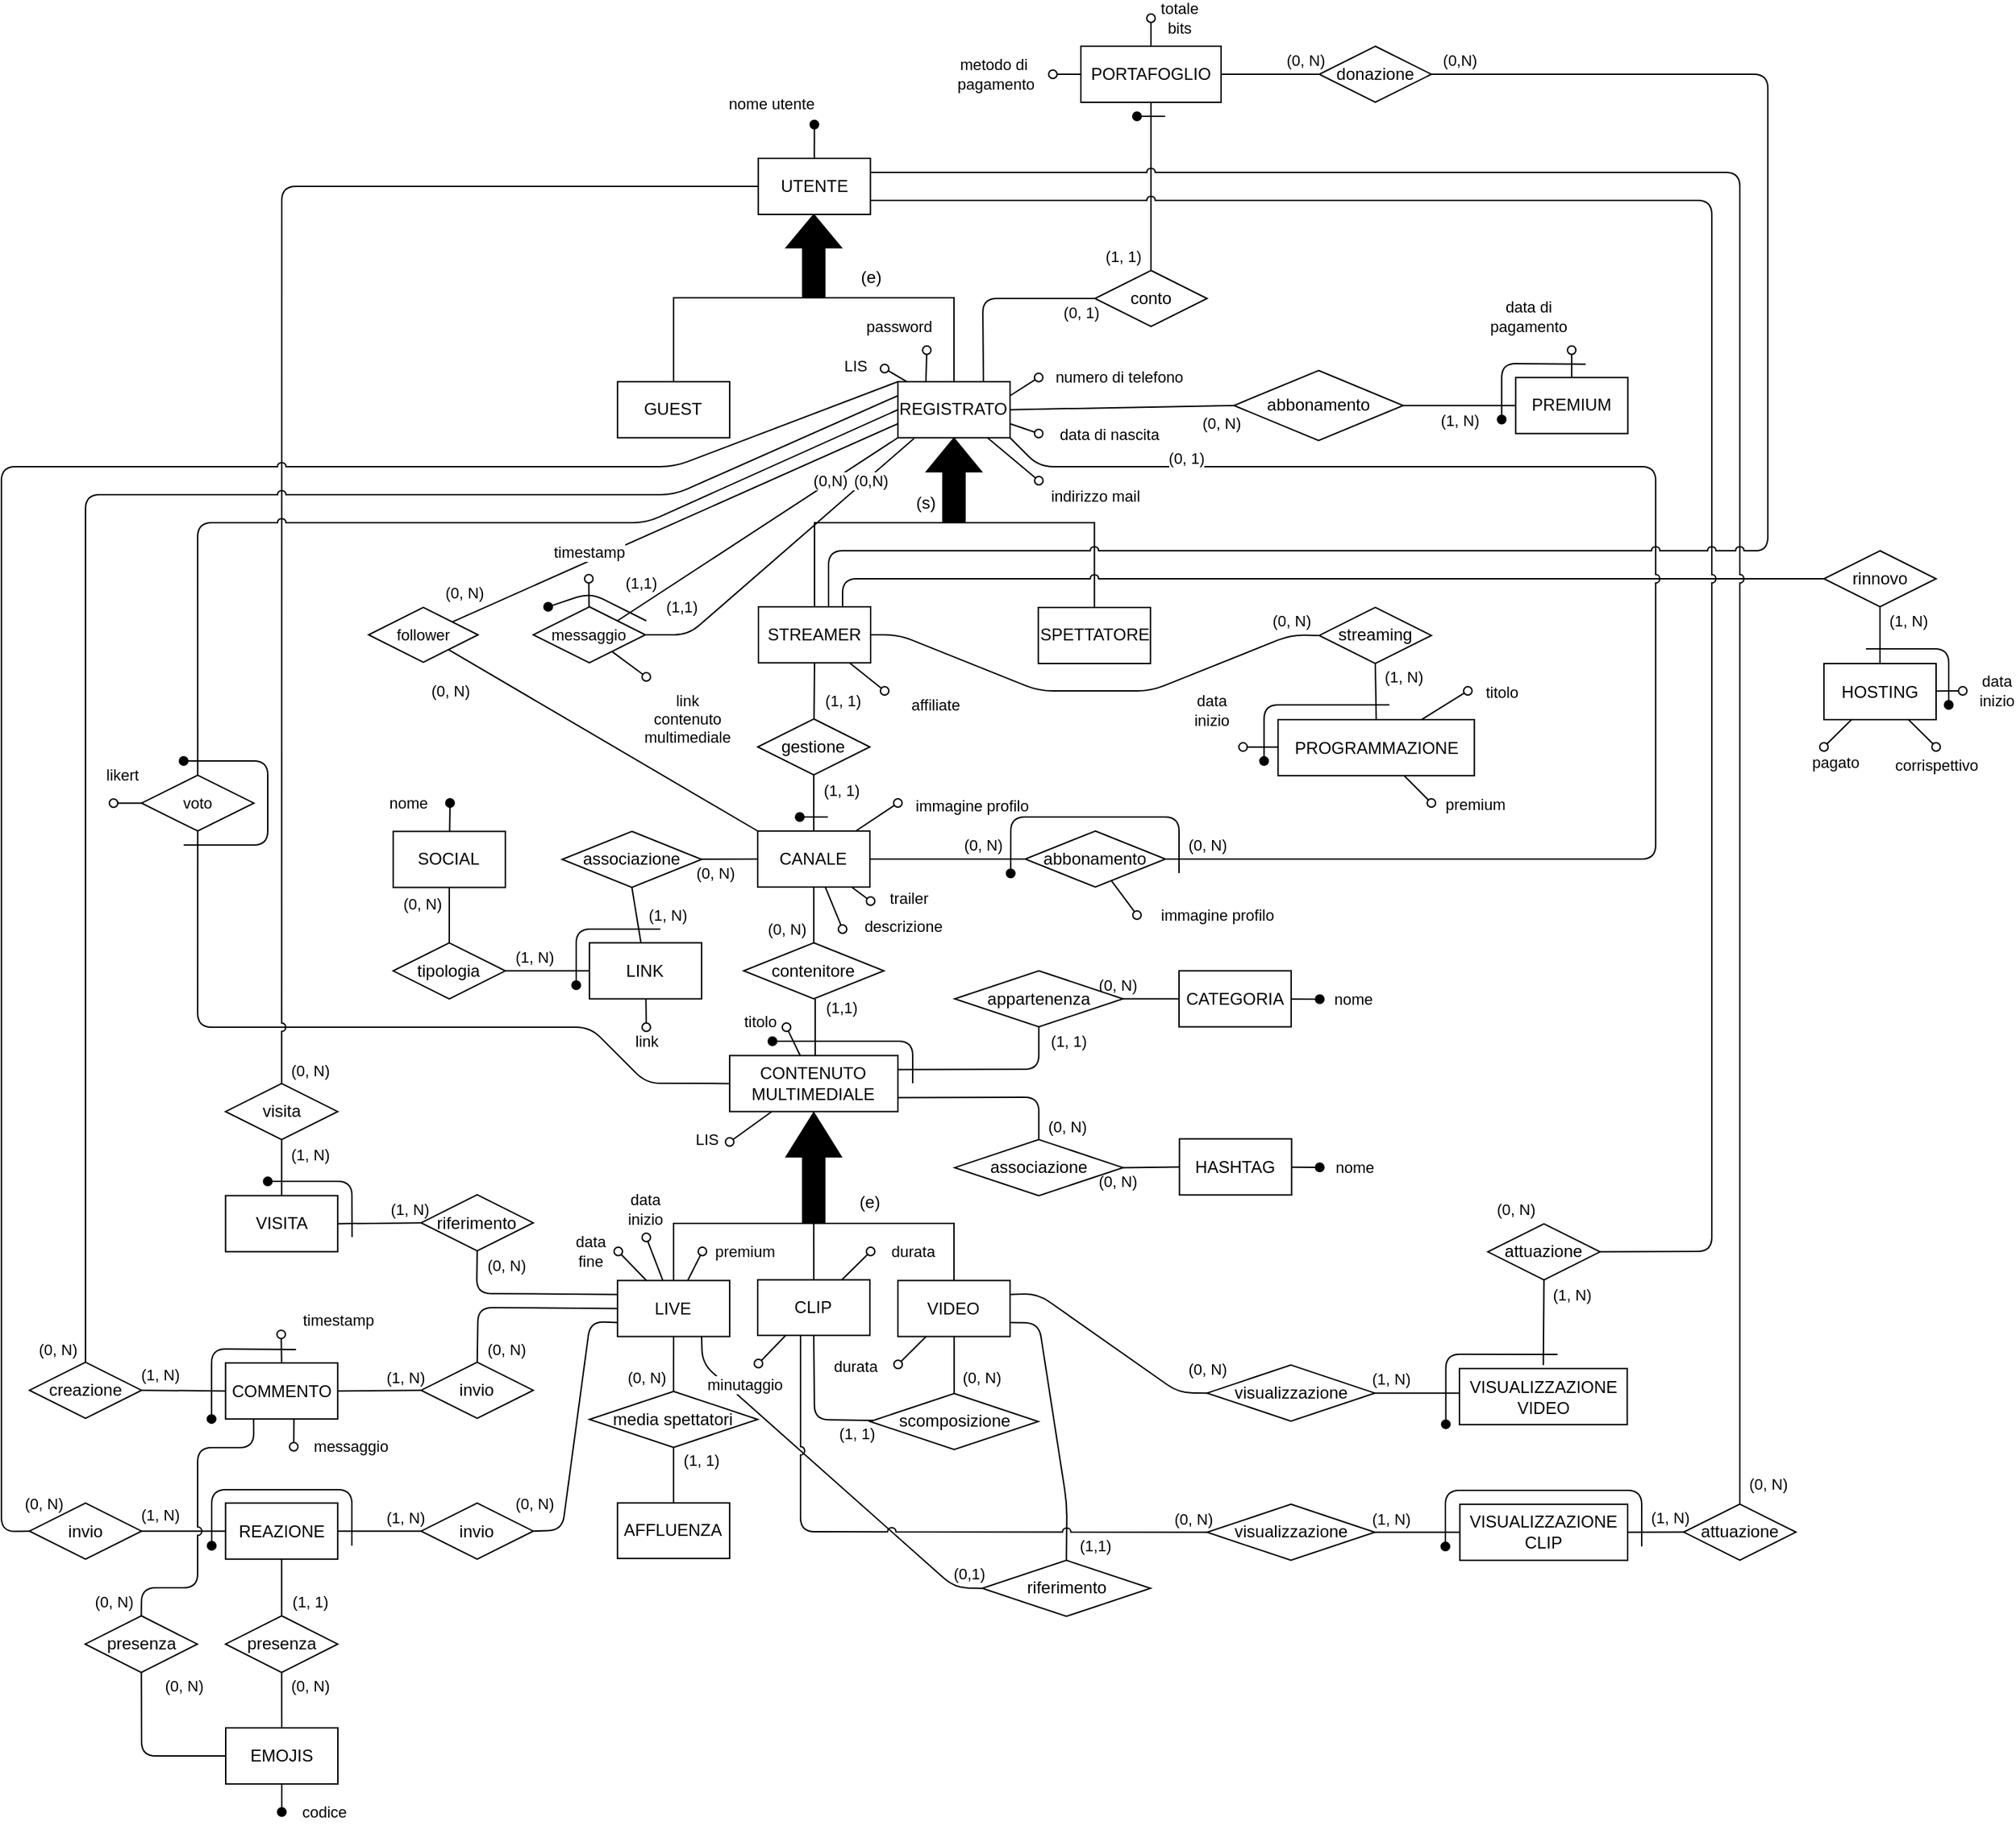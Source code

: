 <mxfile scale="1" border="20">
    <diagram id="4_nfnfdhDg5d41BVBWpk" name="Page-1">
        <mxGraphModel dx="3336" dy="3292" grid="1" gridSize="10" guides="1" tooltips="1" connect="1" arrows="1" fold="1" page="1" pageScale="1" pageWidth="1169" pageHeight="827" background="#ffffff" math="0" shadow="0">
            <root>
                <mxCell id="0"/>
                <mxCell id="1" parent="0"/>
                <mxCell id="828" value="" style="edgeStyle=none;shape=connector;rounded=1;fillStyle=auto;html=1;labelBackgroundColor=default;strokeColor=default;strokeWidth=1;fontFamily=Helvetica;fontSize=11;fontColor=default;endArrow=none;endFill=0;startSize=6;endSize=6;fillColor=#000000;exitX=1;exitY=0.5;exitDx=0;exitDy=0;entryX=0;entryY=0.5;entryDx=0;entryDy=0;" parent="1" source="832" target="833" edge="1">
                    <mxGeometry relative="1" as="geometry"/>
                </mxCell>
                <mxCell id="829" value="(0, N)" style="edgeLabel;html=1;align=center;verticalAlign=middle;resizable=0;points=[];fontSize=11;fontFamily=Helvetica;fontColor=default;" parent="828" vertex="1" connectable="0">
                    <mxGeometry x="0.426" y="1" relative="1" as="geometry">
                        <mxPoint x="-33" y="-9" as="offset"/>
                    </mxGeometry>
                </mxCell>
                <mxCell id="830" style="edgeStyle=none;html=1;exitX=0.5;exitY=1;exitDx=0;exitDy=0;endArrow=none;endFill=0;entryX=1;entryY=0.25;entryDx=0;entryDy=0;" parent="1" source="832" target="1040" edge="1">
                    <mxGeometry relative="1" as="geometry">
                        <Array as="points">
                            <mxPoint x="-1480" y="-830"/>
                        </Array>
                        <mxPoint x="-1570" y="-840" as="targetPoint"/>
                    </mxGeometry>
                </mxCell>
                <mxCell id="831" value="(1, 1)" style="edgeLabel;html=1;align=center;verticalAlign=middle;resizable=0;points=[];" parent="830" vertex="1" connectable="0">
                    <mxGeometry x="0.57" y="-3" relative="1" as="geometry">
                        <mxPoint x="93" y="-17" as="offset"/>
                    </mxGeometry>
                </mxCell>
                <mxCell id="832" value="appartenenza" style="rhombus;whiteSpace=wrap;html=1;" parent="1" vertex="1">
                    <mxGeometry x="-1540" y="-900.26" width="120" height="40" as="geometry"/>
                </mxCell>
                <mxCell id="833" value="CATEGORIA" style="rounded=0;whiteSpace=wrap;html=1;" parent="1" vertex="1">
                    <mxGeometry x="-1380" y="-900.26" width="80" height="40" as="geometry"/>
                </mxCell>
                <mxCell id="834" value="" style="endArrow=oval;html=1;fillStyle=auto;strokeWidth=1;startSize=6;endSize=6;fillColor=#000000;startArrow=none;startFill=0;endFill=1;" parent="1" source="833" edge="1">
                    <mxGeometry width="50" height="50" relative="1" as="geometry">
                        <mxPoint x="-1627.5" y="-900.52" as="sourcePoint"/>
                        <mxPoint x="-1279.65" y="-880.02" as="targetPoint"/>
                    </mxGeometry>
                </mxCell>
                <mxCell id="835" value="nome" style="edgeLabel;html=1;align=center;verticalAlign=middle;resizable=0;points=[];" parent="834" vertex="1" connectable="0">
                    <mxGeometry x="0.479" y="1" relative="1" as="geometry">
                        <mxPoint x="29" y="1" as="offset"/>
                    </mxGeometry>
                </mxCell>
                <mxCell id="836" value="" style="edgeStyle=none;shape=connector;rounded=1;fillStyle=auto;html=1;labelBackgroundColor=default;strokeColor=default;strokeWidth=1;fontFamily=Helvetica;fontSize=11;fontColor=default;endArrow=none;endFill=0;startSize=6;endSize=6;fillColor=#000000;exitX=1;exitY=0.5;exitDx=0;exitDy=0;entryX=0;entryY=0.5;entryDx=0;entryDy=0;" parent="1" source="840" target="841" edge="1">
                    <mxGeometry relative="1" as="geometry"/>
                </mxCell>
                <mxCell id="837" value="(0, N)" style="edgeLabel;html=1;align=center;verticalAlign=middle;resizable=0;points=[];fontSize=11;fontFamily=Helvetica;fontColor=default;" parent="836" vertex="1" connectable="0">
                    <mxGeometry x="0.426" y="1" relative="1" as="geometry">
                        <mxPoint x="-33" y="11" as="offset"/>
                    </mxGeometry>
                </mxCell>
                <mxCell id="838" style="edgeStyle=none;html=1;exitX=0.5;exitY=0;exitDx=0;exitDy=0;endArrow=none;endFill=0;entryX=1;entryY=0.75;entryDx=0;entryDy=0;" parent="1" source="840" target="1040" edge="1">
                    <mxGeometry relative="1" as="geometry">
                        <mxPoint x="-1570" y="-810" as="targetPoint"/>
                        <Array as="points">
                            <mxPoint x="-1480" y="-810"/>
                        </Array>
                    </mxGeometry>
                </mxCell>
                <mxCell id="839" value="(0, N)" style="edgeLabel;html=1;align=center;verticalAlign=middle;resizable=0;points=[];" parent="838" vertex="1" connectable="0">
                    <mxGeometry x="0.57" y="-3" relative="1" as="geometry">
                        <mxPoint x="92" y="24" as="offset"/>
                    </mxGeometry>
                </mxCell>
                <mxCell id="840" value="associazione" style="rhombus;whiteSpace=wrap;html=1;" parent="1" vertex="1">
                    <mxGeometry x="-1540" y="-779.8" width="120" height="40" as="geometry"/>
                </mxCell>
                <mxCell id="841" value="HASHTAG" style="rounded=0;whiteSpace=wrap;html=1;" parent="1" vertex="1">
                    <mxGeometry x="-1379.7" y="-780.31" width="80" height="40" as="geometry"/>
                </mxCell>
                <mxCell id="842" value="" style="endArrow=oval;html=1;fillStyle=auto;strokeWidth=1;startSize=6;endSize=6;fillColor=#000000;startArrow=none;startFill=0;endFill=1;" parent="1" source="841" edge="1">
                    <mxGeometry width="50" height="50" relative="1" as="geometry">
                        <mxPoint x="-1592.2" y="-540.17" as="sourcePoint"/>
                        <mxPoint x="-1279.65" y="-760.02" as="targetPoint"/>
                        <Array as="points"/>
                    </mxGeometry>
                </mxCell>
                <mxCell id="843" value="nome" style="edgeLabel;html=1;align=center;verticalAlign=middle;resizable=0;points=[];" parent="842" vertex="1" connectable="0">
                    <mxGeometry x="0.479" y="1" relative="1" as="geometry">
                        <mxPoint x="29" y="1" as="offset"/>
                    </mxGeometry>
                </mxCell>
                <mxCell id="913" style="edgeStyle=elbowEdgeStyle;html=1;exitX=0.5;exitY=1;exitDx=0;exitDy=0;entryX=0.5;entryY=0;entryDx=0;entryDy=0;endArrow=none;endFill=0;elbow=vertical;rounded=0;jumpStyle=arc;" parent="1" source="910" target="911" edge="1">
                    <mxGeometry relative="1" as="geometry">
                        <mxPoint x="-1620.12" y="-1381.64" as="sourcePoint"/>
                        <mxPoint x="-1700.13" y="-1321.64" as="targetPoint"/>
                    </mxGeometry>
                </mxCell>
                <mxCell id="914" style="edgeStyle=elbowEdgeStyle;elbow=vertical;html=1;exitX=0.5;exitY=1;exitDx=0;exitDy=0;entryX=0.5;entryY=0;entryDx=0;entryDy=0;endArrow=none;endFill=0;rounded=0;jumpStyle=arc;" parent="1" source="910" target="912" edge="1">
                    <mxGeometry relative="1" as="geometry"/>
                </mxCell>
                <mxCell id="910" value="UTENTE" style="whiteSpace=wrap;html=1;" parent="1" vertex="1">
                    <mxGeometry x="-1680.15" y="-1480" width="80" height="40" as="geometry"/>
                </mxCell>
                <mxCell id="911" value="GUEST" style="whiteSpace=wrap;html=1;" parent="1" vertex="1">
                    <mxGeometry x="-1780.54" y="-1320.64" width="80" height="40" as="geometry"/>
                </mxCell>
                <mxCell id="1015" value="(0, N)" style="edgeStyle=none;shape=connector;rounded=0;jumpStyle=arc;html=1;exitX=0;exitY=0.75;exitDx=0;exitDy=0;labelBackgroundColor=default;strokeColor=default;fontFamily=Helvetica;fontSize=11;fontColor=default;endArrow=none;endFill=0;elbow=vertical;" parent="1" source="912" target="1009" edge="1">
                    <mxGeometry x="1" y="49" relative="1" as="geometry">
                        <mxPoint x="-21" y="4" as="offset"/>
                    </mxGeometry>
                </mxCell>
                <mxCell id="1195" style="edgeStyle=none;jumpStyle=arc;html=1;endArrow=none;endFill=0;startArrow=none;" parent="1" source="1197" target="1196" edge="1">
                    <mxGeometry relative="1" as="geometry">
                        <mxPoint x="-1520.471" y="-1400" as="targetPoint"/>
                    </mxGeometry>
                </mxCell>
                <mxCell id="1204" value="(1, 1)" style="edgeLabel;html=1;align=center;verticalAlign=middle;resizable=0;points=[];" parent="1195" vertex="1" connectable="0">
                    <mxGeometry x="-0.396" y="2" relative="1" as="geometry">
                        <mxPoint x="-18" y="26" as="offset"/>
                    </mxGeometry>
                </mxCell>
                <mxCell id="912" value="REGISTRATO" style="whiteSpace=wrap;html=1;" parent="1" vertex="1">
                    <mxGeometry x="-1580.54" y="-1320.64" width="80" height="40" as="geometry"/>
                </mxCell>
                <mxCell id="915" value="" style="shape=singleArrow;whiteSpace=wrap;html=1;arrowWidth=0.4;arrowSize=0.4;rotation=-90;fillColor=#000000;" parent="1" vertex="1">
                    <mxGeometry x="-1670.02" y="-1430" width="58.96" height="39.32" as="geometry"/>
                </mxCell>
                <mxCell id="918" value="(e)" style="text;html=1;align=center;verticalAlign=middle;resizable=0;points=[];autosize=1;strokeColor=none;fillColor=none;" parent="1" vertex="1">
                    <mxGeometry x="-1620.35" y="-1410" width="40" height="30" as="geometry"/>
                </mxCell>
                <mxCell id="919" style="edgeStyle=elbowEdgeStyle;html=1;entryX=0.5;entryY=0;entryDx=0;entryDy=0;endArrow=none;endFill=0;elbow=vertical;rounded=0;jumpStyle=arc;" parent="1" source="912" target="921" edge="1">
                    <mxGeometry relative="1" as="geometry">
                        <mxPoint x="-1559.99" y="-1220" as="sourcePoint"/>
                        <mxPoint x="-1640" y="-1158" as="targetPoint"/>
                        <Array as="points">
                            <mxPoint x="-1540" y="-1220"/>
                        </Array>
                    </mxGeometry>
                </mxCell>
                <mxCell id="920" style="edgeStyle=elbowEdgeStyle;elbow=vertical;html=1;entryX=0.5;entryY=0;entryDx=0;entryDy=0;endArrow=none;endFill=0;rounded=0;jumpStyle=arc;exitX=0.5;exitY=1;exitDx=0;exitDy=0;" parent="1" source="912" target="922" edge="1">
                    <mxGeometry relative="1" as="geometry">
                        <mxPoint x="-1560" y="-1280" as="sourcePoint"/>
                        <Array as="points">
                            <mxPoint x="-1490" y="-1220"/>
                        </Array>
                    </mxGeometry>
                </mxCell>
                <mxCell id="1147" value="(0, N)" style="edgeStyle=none;jumpStyle=arc;html=1;exitX=1;exitY=0.5;exitDx=0;exitDy=0;endArrow=none;endFill=0;entryX=0;entryY=0.5;entryDx=0;entryDy=0;" parent="1" source="921" target="1154" edge="1">
                    <mxGeometry x="0.881" y="10" relative="1" as="geometry">
                        <mxPoint x="-1280" y="-1139.52" as="targetPoint"/>
                        <Array as="points">
                            <mxPoint x="-1580" y="-1140"/>
                            <mxPoint x="-1480" y="-1100"/>
                            <mxPoint x="-1400" y="-1100"/>
                            <mxPoint x="-1300" y="-1140"/>
                            <mxPoint x="-1290" y="-1140"/>
                        </Array>
                        <mxPoint as="offset"/>
                    </mxGeometry>
                </mxCell>
                <mxCell id="1241" style="edgeStyle=none;rounded=1;jumpStyle=arc;html=1;exitX=0.75;exitY=0;exitDx=0;exitDy=0;endArrow=none;endFill=0;entryX=0;entryY=0.5;entryDx=0;entryDy=0;" parent="1" source="921" target="1242" edge="1">
                    <mxGeometry relative="1" as="geometry">
                        <mxPoint x="-920" y="-1190" as="targetPoint"/>
                        <Array as="points">
                            <mxPoint x="-1620" y="-1180"/>
                        </Array>
                    </mxGeometry>
                </mxCell>
                <mxCell id="921" value="STREAMER" style="whiteSpace=wrap;html=1;" parent="1" vertex="1">
                    <mxGeometry x="-1680" y="-1160" width="80" height="40" as="geometry"/>
                </mxCell>
                <mxCell id="922" value="SPETTATORE" style="whiteSpace=wrap;html=1;" parent="1" vertex="1">
                    <mxGeometry x="-1480.35" y="-1159.52" width="80" height="40" as="geometry"/>
                </mxCell>
                <mxCell id="937" value="" style="endArrow=oval;html=1;fillStyle=auto;strokeWidth=1;startSize=6;endSize=6;fillColor=#000000;startArrow=none;startFill=0;endFill=1;exitX=0.5;exitY=0;exitDx=0;exitDy=0;" parent="1" source="910" edge="1">
                    <mxGeometry width="50" height="50" relative="1" as="geometry">
                        <mxPoint x="-1500.12" y="-898.98" as="sourcePoint"/>
                        <mxPoint x="-1640.12" y="-1504.16" as="targetPoint"/>
                    </mxGeometry>
                </mxCell>
                <mxCell id="938" value="nome utente" style="edgeLabel;html=1;align=center;verticalAlign=middle;resizable=0;points=[];" parent="937" vertex="1" connectable="0">
                    <mxGeometry x="0.479" y="1" relative="1" as="geometry">
                        <mxPoint x="-30" y="-21" as="offset"/>
                    </mxGeometry>
                </mxCell>
                <mxCell id="939" value="" style="endArrow=oval;html=1;fillStyle=auto;strokeWidth=1;startSize=6;endSize=6;fillColor=#000000;startArrow=none;startFill=0;endFill=0;exitX=0.25;exitY=0;exitDx=0;exitDy=0;" parent="1" source="912" edge="1">
                    <mxGeometry width="50" height="50" relative="1" as="geometry">
                        <mxPoint x="-1620.12" y="-1011.793" as="sourcePoint"/>
                        <mxPoint x="-1559.93" y="-1343.16" as="targetPoint"/>
                    </mxGeometry>
                </mxCell>
                <mxCell id="940" value="password" style="edgeLabel;html=1;align=center;verticalAlign=middle;resizable=0;points=[];" parent="939" vertex="1" connectable="0">
                    <mxGeometry x="0.479" y="1" relative="1" as="geometry">
                        <mxPoint x="-19" y="-23" as="offset"/>
                    </mxGeometry>
                </mxCell>
                <mxCell id="941" value="" style="endArrow=oval;html=1;fillStyle=auto;strokeWidth=1;startSize=6;endSize=6;fillColor=#000000;startArrow=none;startFill=0;endFill=0;" parent="1" source="912" edge="1">
                    <mxGeometry width="50" height="50" relative="1" as="geometry">
                        <mxPoint x="-1605.12" y="-1018.46" as="sourcePoint"/>
                        <mxPoint x="-1480" y="-1250" as="targetPoint"/>
                    </mxGeometry>
                </mxCell>
                <mxCell id="942" value="indirizzo mail" style="edgeLabel;html=1;align=center;verticalAlign=middle;resizable=0;points=[];" parent="941" vertex="1" connectable="0">
                    <mxGeometry x="0.479" y="1" relative="1" as="geometry">
                        <mxPoint x="49" y="19" as="offset"/>
                    </mxGeometry>
                </mxCell>
                <mxCell id="943" value="" style="endArrow=oval;html=1;fillStyle=auto;strokeWidth=1;startSize=6;endSize=6;fillColor=#000000;startArrow=none;startFill=0;endFill=0;exitX=1;exitY=0.25;exitDx=0;exitDy=0;" parent="1" source="912" edge="1">
                    <mxGeometry width="50" height="50" relative="1" as="geometry">
                        <mxPoint x="-1595.12" y="-1008.46" as="sourcePoint"/>
                        <mxPoint x="-1480.12" y="-1323.64" as="targetPoint"/>
                    </mxGeometry>
                </mxCell>
                <mxCell id="944" value="numero di telefono" style="edgeLabel;html=1;align=center;verticalAlign=middle;resizable=0;points=[];" parent="943" vertex="1" connectable="0">
                    <mxGeometry x="0.479" y="1" relative="1" as="geometry">
                        <mxPoint x="63" y="-3" as="offset"/>
                    </mxGeometry>
                </mxCell>
                <mxCell id="945" value="" style="endArrow=oval;html=1;fillStyle=auto;strokeWidth=1;startSize=6;endSize=6;fillColor=#000000;startArrow=none;startFill=0;endFill=0;exitX=1;exitY=0.75;exitDx=0;exitDy=0;" parent="1" source="912" edge="1">
                    <mxGeometry width="50" height="50" relative="1" as="geometry">
                        <mxPoint x="-1585.12" y="-998.46" as="sourcePoint"/>
                        <mxPoint x="-1480.12" y="-1283.64" as="targetPoint"/>
                    </mxGeometry>
                </mxCell>
                <mxCell id="946" value="data di nascita" style="edgeLabel;html=1;align=center;verticalAlign=middle;resizable=0;points=[];" parent="945" vertex="1" connectable="0">
                    <mxGeometry x="0.479" y="1" relative="1" as="geometry">
                        <mxPoint x="55" y="3" as="offset"/>
                    </mxGeometry>
                </mxCell>
                <mxCell id="972" value="abbonamento" style="rhombus;whiteSpace=wrap;html=1;" parent="1" vertex="1">
                    <mxGeometry x="-1340.77" y="-1328.64" width="120.65" height="50" as="geometry"/>
                </mxCell>
                <mxCell id="973" value="" style="endArrow=none;html=1;fillStyle=auto;strokeWidth=1;startSize=6;endSize=6;fillColor=#000000;exitX=0;exitY=0.5;exitDx=0;exitDy=0;entryX=1;entryY=0.5;entryDx=0;entryDy=0;jumpStyle=arc;" parent="1" source="972" target="912" edge="1">
                    <mxGeometry width="50" height="50" relative="1" as="geometry">
                        <mxPoint x="-1190.4" y="-1293.51" as="sourcePoint"/>
                        <mxPoint x="-1290.4" y="-1293.51" as="targetPoint"/>
                    </mxGeometry>
                </mxCell>
                <mxCell id="974" value="(0, N)" style="edgeLabel;html=1;align=center;verticalAlign=middle;resizable=0;points=[];" parent="973" vertex="1" connectable="0">
                    <mxGeometry x="0.545" relative="1" as="geometry">
                        <mxPoint x="114" y="10" as="offset"/>
                    </mxGeometry>
                </mxCell>
                <mxCell id="975" value="" style="endArrow=none;html=1;fillStyle=auto;strokeWidth=1;startSize=6;endSize=6;fillColor=#000000;exitX=0;exitY=0.5;exitDx=0;exitDy=0;entryX=1;entryY=0.5;entryDx=0;entryDy=0;" parent="1" source="977" target="972" edge="1">
                    <mxGeometry width="50" height="50" relative="1" as="geometry">
                        <mxPoint x="-1200.4" y="-1283.51" as="sourcePoint"/>
                        <mxPoint x="-1280.4" y="-1283.51" as="targetPoint"/>
                    </mxGeometry>
                </mxCell>
                <mxCell id="976" value="(1, N)" style="edgeLabel;html=1;align=center;verticalAlign=middle;resizable=0;points=[];" parent="975" vertex="1" connectable="0">
                    <mxGeometry x="0.545" relative="1" as="geometry">
                        <mxPoint x="22" y="10" as="offset"/>
                    </mxGeometry>
                </mxCell>
                <mxCell id="977" value="PREMIUM" style="rounded=0;whiteSpace=wrap;html=1;" parent="1" vertex="1">
                    <mxGeometry x="-1139.85" y="-1323.64" width="80" height="40" as="geometry"/>
                </mxCell>
                <mxCell id="978" value="" style="endArrow=oval;html=1;fillStyle=auto;strokeWidth=1;startSize=6;endSize=6;fillColor=#000000;startArrow=none;startFill=0;endFill=0;" parent="1" source="977" edge="1">
                    <mxGeometry width="50" height="50" relative="1" as="geometry">
                        <mxPoint x="-1139.85" y="-1323.64" as="sourcePoint"/>
                        <mxPoint x="-1099.93" y="-1343.16" as="targetPoint"/>
                    </mxGeometry>
                </mxCell>
                <mxCell id="979" value="data di&lt;br&gt;pagamento" style="edgeLabel;html=1;align=center;verticalAlign=middle;resizable=0;points=[];" parent="978" vertex="1" connectable="0">
                    <mxGeometry x="0.479" y="1" relative="1" as="geometry">
                        <mxPoint x="-30" y="-29" as="offset"/>
                    </mxGeometry>
                </mxCell>
                <mxCell id="980" value="" style="endArrow=oval;html=1;fillStyle=auto;strokeWidth=1;startSize=6;endSize=6;fillColor=#000000;startArrow=none;startFill=0;endFill=1;jumpStyle=none;" parent="1" edge="1">
                    <mxGeometry width="50" height="50" relative="1" as="geometry">
                        <mxPoint x="-1089.93" y="-1333.16" as="sourcePoint"/>
                        <mxPoint x="-1149.85" y="-1293.64" as="targetPoint"/>
                        <Array as="points">
                            <mxPoint x="-1149.85" y="-1333.64"/>
                        </Array>
                    </mxGeometry>
                </mxCell>
                <mxCell id="983" value="(1,1)" style="edgeLabel;html=1;align=center;verticalAlign=middle;resizable=0;points=[];fontSize=11;fontFamily=Helvetica;fontColor=default;" parent="1" vertex="1" connectable="0">
                    <mxGeometry x="-1770.004" y="-1179.998" as="geometry">
                        <mxPoint x="6" y="3" as="offset"/>
                    </mxGeometry>
                </mxCell>
                <mxCell id="986" style="edgeStyle=none;shape=connector;rounded=1;fillStyle=auto;html=1;labelBackgroundColor=default;strokeColor=default;strokeWidth=1;fontFamily=Helvetica;fontSize=11;fontColor=default;endArrow=none;endFill=0;startSize=6;endSize=6;fillColor=#000000;startArrow=oval;startFill=0;" parent="1" target="989" edge="1">
                    <mxGeometry relative="1" as="geometry">
                        <mxPoint x="-1820.498" y="-1110" as="targetPoint"/>
                        <mxPoint x="-1801" y="-1180" as="sourcePoint"/>
                    </mxGeometry>
                </mxCell>
                <mxCell id="987" value="timestamp" style="edgeLabel;html=1;align=center;verticalAlign=middle;resizable=0;points=[];fontSize=11;fontFamily=Helvetica;fontColor=default;" parent="986" vertex="1" connectable="0">
                    <mxGeometry x="-0.257" y="1" relative="1" as="geometry">
                        <mxPoint x="-1" y="-27" as="offset"/>
                    </mxGeometry>
                </mxCell>
                <mxCell id="988" value="(1,1)" style="edgeLabel;html=1;align=center;verticalAlign=middle;resizable=0;points=[];fontSize=11;fontFamily=Helvetica;fontColor=default;" parent="1" vertex="1" connectable="0">
                    <mxGeometry x="-1729.997" y="-1130.0" as="geometry">
                        <mxPoint x="-5" y="-30" as="offset"/>
                    </mxGeometry>
                </mxCell>
                <mxCell id="992" style="shape=connector;rounded=0;jumpStyle=arc;elbow=vertical;html=1;exitX=1;exitY=0;exitDx=0;exitDy=0;entryX=0;entryY=1;entryDx=0;entryDy=0;labelBackgroundColor=default;strokeColor=default;fontFamily=Helvetica;fontSize=11;fontColor=default;endArrow=none;endFill=0;" parent="1" source="989" target="912" edge="1">
                    <mxGeometry relative="1" as="geometry"/>
                </mxCell>
                <mxCell id="1262" value="(0,N)" style="edgeLabel;html=1;align=center;verticalAlign=middle;resizable=0;points=[];" parent="992" vertex="1" connectable="0">
                    <mxGeometry x="0.594" y="4" relative="1" as="geometry">
                        <mxPoint x="-6" y="7" as="offset"/>
                    </mxGeometry>
                </mxCell>
                <mxCell id="993" style="edgeStyle=none;shape=connector;rounded=1;jumpStyle=arc;html=1;exitX=1;exitY=0.5;exitDx=0;exitDy=0;entryX=0.144;entryY=1.012;entryDx=0;entryDy=0;labelBackgroundColor=default;strokeColor=default;fontFamily=Helvetica;fontSize=11;fontColor=default;endArrow=none;endFill=0;elbow=vertical;entryPerimeter=0;" parent="1" source="989" target="912" edge="1">
                    <mxGeometry relative="1" as="geometry">
                        <Array as="points">
                            <mxPoint x="-1730" y="-1140"/>
                        </Array>
                    </mxGeometry>
                </mxCell>
                <mxCell id="1263" value="(0,N)" style="edgeLabel;html=1;align=center;verticalAlign=middle;resizable=0;points=[];" parent="993" vertex="1" connectable="0">
                    <mxGeometry x="0.423" y="2" relative="1" as="geometry">
                        <mxPoint x="23" y="-15" as="offset"/>
                    </mxGeometry>
                </mxCell>
                <mxCell id="989" value="messaggio" style="rhombus;whiteSpace=wrap;html=1;fontFamily=Helvetica;fontSize=11;fontColor=default;" parent="1" vertex="1">
                    <mxGeometry x="-1840.62" y="-1160" width="80" height="40" as="geometry"/>
                </mxCell>
                <mxCell id="990" value="" style="endArrow=oval;html=1;fillStyle=auto;strokeWidth=1;startSize=6;endSize=6;fillColor=#000000;startArrow=none;startFill=0;endFill=1;jumpStyle=none;" parent="1" edge="1">
                    <mxGeometry width="50" height="50" relative="1" as="geometry">
                        <mxPoint x="-1760" y="-1150" as="sourcePoint"/>
                        <mxPoint x="-1830" y="-1160" as="targetPoint"/>
                        <Array as="points">
                            <mxPoint x="-1800" y="-1170"/>
                            <mxPoint x="-1830" y="-1160"/>
                        </Array>
                    </mxGeometry>
                </mxCell>
                <mxCell id="994" value="" style="edgeStyle=none;shape=connector;rounded=1;fillStyle=auto;html=1;labelBackgroundColor=default;strokeColor=default;strokeWidth=1;fontFamily=Helvetica;fontSize=11;fontColor=default;endArrow=none;startSize=6;endSize=6;fillColor=#000000;exitX=0.5;exitY=1;exitDx=0;exitDy=0;" parent="1" source="921" target="998" edge="1">
                    <mxGeometry relative="1" as="geometry">
                        <mxPoint x="-1479.99" y="-1120" as="sourcePoint"/>
                    </mxGeometry>
                </mxCell>
                <mxCell id="995" value="(1, 1)" style="edgeLabel;html=1;align=center;verticalAlign=middle;resizable=0;points=[];fontSize=11;fontFamily=Helvetica;fontColor=default;" parent="994" vertex="1" connectable="0">
                    <mxGeometry x="-0.268" y="1" relative="1" as="geometry">
                        <mxPoint x="19" y="12" as="offset"/>
                    </mxGeometry>
                </mxCell>
                <mxCell id="996" value="" style="edgeStyle=none;shape=connector;rounded=1;fillStyle=auto;html=1;labelBackgroundColor=default;strokeColor=default;strokeWidth=1;fontFamily=Helvetica;fontSize=11;fontColor=default;endArrow=none;startSize=6;endSize=6;fillColor=#000000;" parent="1" source="998" target="1000" edge="1">
                    <mxGeometry relative="1" as="geometry"/>
                </mxCell>
                <mxCell id="997" value="(1, 1)" style="edgeLabel;html=1;align=center;verticalAlign=middle;resizable=0;points=[];fontSize=11;fontFamily=Helvetica;fontColor=default;" parent="996" vertex="1" connectable="0">
                    <mxGeometry x="-0.327" y="1" relative="1" as="geometry">
                        <mxPoint x="18" y="-3" as="offset"/>
                    </mxGeometry>
                </mxCell>
                <mxCell id="998" value="gestione" style="rhombus;whiteSpace=wrap;html=1;" parent="1" vertex="1">
                    <mxGeometry x="-1680.54" y="-1080" width="80" height="40" as="geometry"/>
                </mxCell>
                <mxCell id="1016" style="edgeStyle=none;shape=connector;rounded=0;jumpStyle=arc;html=1;exitX=0;exitY=0;exitDx=0;exitDy=0;labelBackgroundColor=default;strokeColor=default;fontFamily=Helvetica;fontSize=11;fontColor=default;endArrow=none;endFill=0;elbow=vertical;" parent="1" source="1000" target="1009" edge="1">
                    <mxGeometry relative="1" as="geometry"/>
                </mxCell>
                <mxCell id="1017" value="(0, N)" style="edgeLabel;html=1;align=center;verticalAlign=middle;resizable=0;points=[];fontSize=11;fontFamily=Helvetica;fontColor=default;" parent="1016" vertex="1" connectable="0">
                    <mxGeometry x="0.528" y="1" relative="1" as="geometry">
                        <mxPoint x="-41" y="-72" as="offset"/>
                    </mxGeometry>
                </mxCell>
                <mxCell id="1264" value="" style="edgeStyle=none;jumpStyle=arc;html=1;endArrow=none;endFill=0;" parent="1" source="1000" target="998" edge="1">
                    <mxGeometry relative="1" as="geometry"/>
                </mxCell>
                <mxCell id="1000" value="CANALE" style="rounded=0;whiteSpace=wrap;html=1;" parent="1" vertex="1">
                    <mxGeometry x="-1680.54" y="-1000" width="80" height="40" as="geometry"/>
                </mxCell>
                <mxCell id="1001" value="" style="endArrow=oval;html=1;fillStyle=auto;strokeWidth=1;startSize=6;endSize=6;fillColor=#000000;startArrow=none;startFill=0;endFill=0;" parent="1" source="1000" edge="1">
                    <mxGeometry width="50" height="50" relative="1" as="geometry">
                        <mxPoint x="-1590.54" y="-973.573" as="sourcePoint"/>
                        <mxPoint x="-1580.55" y="-1020" as="targetPoint"/>
                    </mxGeometry>
                </mxCell>
                <mxCell id="1002" value="immagine profilo" style="edgeLabel;html=1;align=center;verticalAlign=middle;resizable=0;points=[];" parent="1001" vertex="1" connectable="0">
                    <mxGeometry x="0.479" y="1" relative="1" as="geometry">
                        <mxPoint x="61" y="-3" as="offset"/>
                    </mxGeometry>
                </mxCell>
                <mxCell id="1003" value="" style="endArrow=oval;html=1;fillStyle=auto;strokeWidth=1;startSize=6;endSize=6;fillColor=#000000;startArrow=none;startFill=0;endFill=1;" parent="1" edge="1">
                    <mxGeometry width="50" height="50" relative="1" as="geometry">
                        <mxPoint x="-1630.54" y="-1010" as="sourcePoint"/>
                        <mxPoint x="-1650.54" y="-1010" as="targetPoint"/>
                    </mxGeometry>
                </mxCell>
                <mxCell id="1004" value="" style="endArrow=oval;html=1;fillStyle=auto;strokeWidth=1;startSize=6;endSize=6;fillColor=#000000;startArrow=none;startFill=0;endFill=0;" parent="1" source="1000" edge="1">
                    <mxGeometry width="50" height="50" relative="1" as="geometry">
                        <mxPoint x="-1590.54" y="-990" as="sourcePoint"/>
                        <mxPoint x="-1600" y="-950" as="targetPoint"/>
                    </mxGeometry>
                </mxCell>
                <mxCell id="1005" value="trailer" style="edgeLabel;html=1;align=center;verticalAlign=middle;resizable=0;points=[];" parent="1004" vertex="1" connectable="0">
                    <mxGeometry x="0.479" y="1" relative="1" as="geometry">
                        <mxPoint x="30" y="1" as="offset"/>
                    </mxGeometry>
                </mxCell>
                <mxCell id="1006" value="" style="endArrow=oval;html=1;fillStyle=auto;strokeWidth=1;startSize=6;endSize=6;fillColor=#000000;startArrow=none;startFill=0;endFill=0;" parent="1" source="1000" edge="1">
                    <mxGeometry width="50" height="50" relative="1" as="geometry">
                        <mxPoint x="-1580.54" y="-980" as="sourcePoint"/>
                        <mxPoint x="-1620" y="-930" as="targetPoint"/>
                    </mxGeometry>
                </mxCell>
                <mxCell id="1007" value="descrizione" style="edgeLabel;html=1;align=center;verticalAlign=middle;resizable=0;points=[];" parent="1006" vertex="1" connectable="0">
                    <mxGeometry x="0.479" y="1" relative="1" as="geometry">
                        <mxPoint x="45" y="6" as="offset"/>
                    </mxGeometry>
                </mxCell>
                <mxCell id="1009" value="follower" style="rhombus;whiteSpace=wrap;html=1;fontFamily=Helvetica;fontSize=11;fontColor=default;" parent="1" vertex="1">
                    <mxGeometry x="-1958.1" y="-1159.52" width="78.1" height="39.05" as="geometry"/>
                </mxCell>
                <mxCell id="1018" value="" style="edgeStyle=none;shape=connector;rounded=1;fillStyle=auto;html=1;labelBackgroundColor=default;strokeColor=default;strokeWidth=1;fontFamily=Helvetica;fontSize=11;fontColor=default;endArrow=none;endFill=0;startSize=6;endSize=6;fillColor=#000000;" parent="1" source="1022" edge="1">
                    <mxGeometry relative="1" as="geometry">
                        <mxPoint x="-1680.55" y="-980" as="targetPoint"/>
                    </mxGeometry>
                </mxCell>
                <mxCell id="1019" value="(0, N)" style="edgeLabel;html=1;align=center;verticalAlign=middle;resizable=0;points=[];fontSize=11;fontFamily=Helvetica;fontColor=default;" parent="1018" vertex="1" connectable="0">
                    <mxGeometry x="-0.3" y="1" relative="1" as="geometry">
                        <mxPoint x="-4" y="11" as="offset"/>
                    </mxGeometry>
                </mxCell>
                <mxCell id="1020" value="" style="edgeStyle=none;shape=connector;rounded=1;fillStyle=auto;html=1;labelBackgroundColor=default;strokeColor=default;strokeWidth=1;fontFamily=Helvetica;fontSize=11;fontColor=default;endArrow=none;endFill=0;startSize=6;endSize=6;fillColor=#000000;exitX=0.5;exitY=1;exitDx=0;exitDy=0;" parent="1" source="1022" target="1023" edge="1">
                    <mxGeometry relative="1" as="geometry"/>
                </mxCell>
                <mxCell id="1021" value="(1, N)" style="edgeLabel;html=1;align=center;verticalAlign=middle;resizable=0;points=[];fontSize=11;fontFamily=Helvetica;fontColor=default;" parent="1020" vertex="1" connectable="0">
                    <mxGeometry x="0.426" y="1" relative="1" as="geometry">
                        <mxPoint x="19" y="-8" as="offset"/>
                    </mxGeometry>
                </mxCell>
                <mxCell id="1022" value="associazione" style="rhombus;whiteSpace=wrap;html=1;" parent="1" vertex="1">
                    <mxGeometry x="-1820" y="-999.74" width="99.45" height="40" as="geometry"/>
                </mxCell>
                <mxCell id="1023" value="LINK" style="rounded=0;whiteSpace=wrap;html=1;" parent="1" vertex="1">
                    <mxGeometry x="-1800.56" y="-920.24" width="80" height="40" as="geometry"/>
                </mxCell>
                <mxCell id="1024" value="" style="endArrow=oval;html=1;fillStyle=auto;strokeWidth=1;startSize=6;endSize=6;fillColor=#000000;startArrow=none;startFill=0;endFill=0;" parent="1" source="1023" edge="1">
                    <mxGeometry width="50" height="50" relative="1" as="geometry">
                        <mxPoint x="-1740.56" y="-900.24" as="sourcePoint"/>
                        <mxPoint x="-1760" y="-860" as="targetPoint"/>
                    </mxGeometry>
                </mxCell>
                <mxCell id="1025" value="link" style="edgeLabel;html=1;align=center;verticalAlign=middle;resizable=0;points=[];" parent="1024" vertex="1" connectable="0">
                    <mxGeometry x="0.479" y="1" relative="1" as="geometry">
                        <mxPoint x="-1" y="15" as="offset"/>
                    </mxGeometry>
                </mxCell>
                <mxCell id="1026" value="" style="edgeStyle=none;shape=connector;rounded=1;fillStyle=auto;html=1;labelBackgroundColor=default;strokeColor=default;strokeWidth=1;fontFamily=Helvetica;fontSize=11;fontColor=default;endArrow=none;endFill=0;startSize=6;endSize=6;fillColor=#000000;" parent="1" source="1030" target="1031" edge="1">
                    <mxGeometry relative="1" as="geometry"/>
                </mxCell>
                <mxCell id="1027" value="(0, N)" style="edgeLabel;html=1;align=center;verticalAlign=middle;resizable=0;points=[];fontSize=11;fontFamily=Helvetica;fontColor=default;" parent="1026" vertex="1" connectable="0">
                    <mxGeometry x="0.426" y="1" relative="1" as="geometry">
                        <mxPoint x="-19" as="offset"/>
                    </mxGeometry>
                </mxCell>
                <mxCell id="1028" value="" style="edgeStyle=none;shape=connector;rounded=1;fillStyle=auto;html=1;labelBackgroundColor=default;strokeColor=default;strokeWidth=1;fontFamily=Helvetica;fontSize=11;fontColor=default;endArrow=none;endFill=0;startSize=6;endSize=6;fillColor=#000000;jumpStyle=arc;" parent="1" source="1030" target="1023" edge="1">
                    <mxGeometry relative="1" as="geometry"/>
                </mxCell>
                <mxCell id="1029" value="(1, N)" style="edgeLabel;html=1;align=center;verticalAlign=middle;resizable=0;points=[];fontSize=11;fontFamily=Helvetica;fontColor=default;" parent="1028" vertex="1" connectable="0">
                    <mxGeometry x="-0.252" y="2" relative="1" as="geometry">
                        <mxPoint x="-2" y="-8" as="offset"/>
                    </mxGeometry>
                </mxCell>
                <mxCell id="1030" value="tipologia" style="rhombus;whiteSpace=wrap;html=1;" parent="1" vertex="1">
                    <mxGeometry x="-1940.55" y="-920.24" width="80" height="40" as="geometry"/>
                </mxCell>
                <mxCell id="1031" value="SOCIAL" style="rounded=0;whiteSpace=wrap;html=1;" parent="1" vertex="1">
                    <mxGeometry x="-1940.55" y="-999.74" width="80" height="40" as="geometry"/>
                </mxCell>
                <mxCell id="1032" value="" style="endArrow=oval;html=1;fillStyle=auto;strokeWidth=1;startSize=6;endSize=6;fillColor=#000000;startArrow=none;startFill=0;endFill=1;" parent="1" source="1031" edge="1">
                    <mxGeometry width="50" height="50" relative="1" as="geometry">
                        <mxPoint x="-1900.55" y="-989.74" as="sourcePoint"/>
                        <mxPoint x="-1900" y="-1020" as="targetPoint"/>
                    </mxGeometry>
                </mxCell>
                <mxCell id="1033" value="nome" style="edgeLabel;html=1;align=center;verticalAlign=middle;resizable=0;points=[];fontSize=11;fontFamily=Helvetica;fontColor=default;" parent="1032" vertex="1" connectable="0">
                    <mxGeometry x="0.621" y="-1" relative="1" as="geometry">
                        <mxPoint x="-31" y="-4" as="offset"/>
                    </mxGeometry>
                </mxCell>
                <mxCell id="1034" value="" style="endArrow=oval;html=1;fillStyle=auto;strokeWidth=1;startSize=6;endSize=6;fillColor=#000000;startArrow=none;startFill=0;endFill=1;jumpStyle=none;" parent="1" edge="1">
                    <mxGeometry width="50" height="50" relative="1" as="geometry">
                        <mxPoint x="-1750" y="-930" as="sourcePoint"/>
                        <mxPoint x="-1810" y="-890" as="targetPoint"/>
                        <Array as="points">
                            <mxPoint x="-1810" y="-930"/>
                        </Array>
                    </mxGeometry>
                </mxCell>
                <mxCell id="1035" value="" style="edgeStyle=none;shape=connector;rounded=1;fillStyle=auto;html=1;labelBackgroundColor=default;strokeColor=default;strokeWidth=1;fontFamily=Helvetica;fontSize=11;fontColor=default;endArrow=none;startSize=6;endSize=6;fillColor=#000000;entryX=0.5;entryY=0;entryDx=0;entryDy=0;exitX=0.5;exitY=1;exitDx=0;exitDy=0;" parent="1" source="1000" target="1037" edge="1">
                    <mxGeometry relative="1" as="geometry">
                        <mxPoint x="-1640.19" y="-940" as="sourcePoint"/>
                        <mxPoint x="-1639.19" y="-900" as="targetPoint"/>
                    </mxGeometry>
                </mxCell>
                <mxCell id="1036" value="(0, N)" style="edgeLabel;html=1;align=center;verticalAlign=middle;resizable=0;points=[];fontSize=11;fontFamily=Helvetica;fontColor=default;" parent="1035" vertex="1" connectable="0">
                    <mxGeometry x="-0.303" relative="1" as="geometry">
                        <mxPoint x="-20" y="16" as="offset"/>
                    </mxGeometry>
                </mxCell>
                <mxCell id="1037" value="contenitore" style="rhombus;whiteSpace=wrap;html=1;" parent="1" vertex="1">
                    <mxGeometry x="-1690.54" y="-920.24" width="100" height="40" as="geometry"/>
                </mxCell>
                <mxCell id="1038" value="" style="edgeStyle=none;shape=connector;rounded=1;fillStyle=auto;html=1;labelBackgroundColor=default;strokeColor=default;strokeWidth=1;fontFamily=Helvetica;fontSize=11;fontColor=default;endArrow=none;endFill=0;startSize=6;endSize=6;fillColor=#000000;" parent="1" edge="1">
                    <mxGeometry relative="1" as="geometry">
                        <mxPoint x="-1639.54" y="-839.78" as="sourcePoint"/>
                        <mxPoint x="-1639.54" y="-880.24" as="targetPoint"/>
                    </mxGeometry>
                </mxCell>
                <mxCell id="1039" value="(1,1)" style="edgeLabel;html=1;align=center;verticalAlign=middle;resizable=0;points=[];fontSize=11;fontFamily=Helvetica;fontColor=default;" parent="1038" vertex="1" connectable="0">
                    <mxGeometry x="0.534" y="1" relative="1" as="geometry">
                        <mxPoint x="19" y="-3" as="offset"/>
                    </mxGeometry>
                </mxCell>
                <mxCell id="1227" style="edgeStyle=none;html=1;exitX=0;exitY=0.5;exitDx=0;exitDy=0;endArrow=none;endFill=0;entryX=0.5;entryY=1;entryDx=0;entryDy=0;jumpStyle=arc;" parent="1" source="1040" target="1228" edge="1">
                    <mxGeometry relative="1" as="geometry">
                        <mxPoint x="-2080" y="-1000" as="targetPoint"/>
                        <Array as="points">
                            <mxPoint x="-1760" y="-820"/>
                            <mxPoint x="-1800" y="-860"/>
                            <mxPoint x="-2080" y="-860"/>
                            <mxPoint x="-2080" y="-980"/>
                        </Array>
                    </mxGeometry>
                </mxCell>
                <mxCell id="1040" value="CONTENUTO&lt;br&gt;MULTIMEDIALE" style="rounded=0;whiteSpace=wrap;html=1;" parent="1" vertex="1">
                    <mxGeometry x="-1700.54" y="-839.78" width="120" height="40" as="geometry"/>
                </mxCell>
                <mxCell id="1041" value="" style="endArrow=oval;html=1;fillStyle=auto;strokeWidth=1;startSize=6;endSize=6;fillColor=#000000;startArrow=none;startFill=0;endFill=0;" parent="1" source="1040" edge="1">
                    <mxGeometry width="50" height="50" relative="1" as="geometry">
                        <mxPoint x="-1615.94" y="-863.343" as="sourcePoint"/>
                        <mxPoint x="-1660" y="-860" as="targetPoint"/>
                    </mxGeometry>
                </mxCell>
                <mxCell id="1042" value="titolo" style="edgeLabel;html=1;align=center;verticalAlign=middle;resizable=0;points=[];" parent="1041" vertex="1" connectable="0">
                    <mxGeometry x="0.479" y="1" relative="1" as="geometry">
                        <mxPoint x="-21" y="-10" as="offset"/>
                    </mxGeometry>
                </mxCell>
                <mxCell id="1043" value="" style="endArrow=oval;html=1;fillStyle=auto;strokeWidth=1;startSize=6;endSize=6;fillColor=#000000;startArrow=none;startFill=0;endFill=0;" parent="1" source="1052" edge="1">
                    <mxGeometry width="50" height="50" relative="1" as="geometry">
                        <mxPoint x="-1765.94" y="-1003.343" as="sourcePoint"/>
                        <mxPoint x="-1760" y="-710" as="targetPoint"/>
                    </mxGeometry>
                </mxCell>
                <mxCell id="1044" value="data&lt;br&gt;inizio" style="edgeLabel;html=1;align=center;verticalAlign=middle;resizable=0;points=[];" parent="1043" vertex="1" connectable="0">
                    <mxGeometry x="0.479" y="1" relative="1" as="geometry">
                        <mxPoint x="-3" y="-28" as="offset"/>
                    </mxGeometry>
                </mxCell>
                <mxCell id="1047" value="" style="shape=singleArrow;whiteSpace=wrap;html=1;arrowWidth=0.4;arrowSize=0.4;rotation=-90;fillColor=#000000;" parent="1" vertex="1">
                    <mxGeometry x="-1570.55" y="-1270.01" width="60.02" height="39.32" as="geometry"/>
                </mxCell>
                <mxCell id="1048" value="(s)" style="text;html=1;align=center;verticalAlign=middle;resizable=0;points=[];autosize=1;strokeColor=none;fillColor=none;" parent="1" vertex="1">
                    <mxGeometry x="-1580.54" y="-1249.02" width="40" height="30" as="geometry"/>
                </mxCell>
                <mxCell id="1050" style="edgeStyle=elbowEdgeStyle;html=1;exitX=0.5;exitY=1;exitDx=0;exitDy=0;entryX=0.5;entryY=0;entryDx=0;entryDy=0;endArrow=none;endFill=0;elbow=vertical;rounded=0;jumpStyle=arc;" parent="1" target="1052" edge="1">
                    <mxGeometry relative="1" as="geometry">
                        <mxPoint x="-1640.54" y="-799.78" as="sourcePoint"/>
                        <mxPoint x="-1700.55" y="-677.26" as="targetPoint"/>
                        <Array as="points">
                            <mxPoint x="-1680" y="-720"/>
                        </Array>
                    </mxGeometry>
                </mxCell>
                <mxCell id="1051" style="edgeStyle=elbowEdgeStyle;elbow=vertical;html=1;exitX=0.5;exitY=1;exitDx=0;exitDy=0;entryX=0.5;entryY=0;entryDx=0;entryDy=0;endArrow=none;endFill=0;rounded=0;jumpStyle=arc;" parent="1" target="1053" edge="1">
                    <mxGeometry relative="1" as="geometry">
                        <mxPoint x="-1640.54" y="-799.78" as="sourcePoint"/>
                        <Array as="points">
                            <mxPoint x="-1590" y="-720"/>
                        </Array>
                    </mxGeometry>
                </mxCell>
                <mxCell id="1274" style="edgeStyle=none;jumpStyle=arc;html=1;exitX=0.75;exitY=1;exitDx=0;exitDy=0;entryX=0;entryY=0.5;entryDx=0;entryDy=0;endArrow=none;endFill=0;" parent="1" source="1052" target="1273" edge="1">
                    <mxGeometry relative="1" as="geometry">
                        <Array as="points">
                            <mxPoint x="-1720" y="-620"/>
                            <mxPoint x="-1540" y="-460"/>
                        </Array>
                    </mxGeometry>
                </mxCell>
                <mxCell id="1275" value="(0,1)" style="edgeLabel;html=1;align=center;verticalAlign=middle;resizable=0;points=[];" parent="1274" vertex="1" connectable="0">
                    <mxGeometry x="0.796" relative="1" as="geometry">
                        <mxPoint x="17" y="-4" as="offset"/>
                    </mxGeometry>
                </mxCell>
                <mxCell id="1052" value="LIVE" style="whiteSpace=wrap;html=1;" parent="1" vertex="1">
                    <mxGeometry x="-1780.54" y="-679.26" width="80" height="40" as="geometry"/>
                </mxCell>
                <mxCell id="1276" style="edgeStyle=none;jumpStyle=arc;html=1;exitX=1;exitY=0.75;exitDx=0;exitDy=0;entryX=0.5;entryY=0;entryDx=0;entryDy=0;endArrow=none;endFill=0;" parent="1" source="1053" target="1273" edge="1">
                    <mxGeometry relative="1" as="geometry">
                        <Array as="points">
                            <mxPoint x="-1480" y="-649"/>
                            <mxPoint x="-1460" y="-520"/>
                        </Array>
                    </mxGeometry>
                </mxCell>
                <mxCell id="1277" value="(1,1)" style="edgeLabel;html=1;align=center;verticalAlign=middle;resizable=0;points=[];" parent="1276" vertex="1" connectable="0">
                    <mxGeometry x="0.431" relative="1" as="geometry">
                        <mxPoint x="22" y="44" as="offset"/>
                    </mxGeometry>
                </mxCell>
                <mxCell id="1053" value="VIDEO" style="whiteSpace=wrap;html=1;" parent="1" vertex="1">
                    <mxGeometry x="-1580.54" y="-679.26" width="80" height="40" as="geometry"/>
                </mxCell>
                <mxCell id="1054" value="" style="shape=singleArrow;whiteSpace=wrap;html=1;arrowWidth=0.4;arrowSize=0.4;rotation=-90;fillColor=#000000;" parent="1" vertex="1">
                    <mxGeometry x="-1680.02" y="-779.27" width="78.91" height="39.32" as="geometry"/>
                </mxCell>
                <mxCell id="1055" value="(e)" style="text;html=1;align=center;verticalAlign=middle;resizable=0;points=[];autosize=1;strokeColor=none;fillColor=none;" parent="1" vertex="1">
                    <mxGeometry x="-1620.54" y="-749.74" width="40" height="30" as="geometry"/>
                </mxCell>
                <mxCell id="1056" style="edgeStyle=none;html=1;exitX=0;exitY=0.5;exitDx=0;exitDy=0;entryX=1;entryY=0.5;entryDx=0;entryDy=0;endArrow=none;endFill=0;" parent="1" source="1059" target="1061" edge="1">
                    <mxGeometry relative="1" as="geometry"/>
                </mxCell>
                <mxCell id="1057" value="(1, N)" style="edgeLabel;html=1;align=center;verticalAlign=middle;resizable=0;points=[];fontSize=11;fontFamily=Helvetica;fontColor=default;" parent="1056" vertex="1" connectable="0">
                    <mxGeometry x="-0.192" y="-4" relative="1" as="geometry">
                        <mxPoint x="15" y="-6" as="offset"/>
                    </mxGeometry>
                </mxCell>
                <mxCell id="1066" value="&lt;span style=&quot;color: rgb(0, 0, 0); font-family: Helvetica; font-size: 11px; font-style: normal; font-variant-ligatures: normal; font-variant-caps: normal; font-weight: 400; letter-spacing: normal; orphans: 2; text-align: center; text-indent: 0px; text-transform: none; widows: 2; word-spacing: 0px; -webkit-text-stroke-width: 0px; background-color: rgb(255, 255, 255); text-decoration-thickness: initial; text-decoration-style: initial; text-decoration-color: initial; float: none; display: inline !important;&quot;&gt;(0, N)&lt;/span&gt;" style="edgeStyle=none;html=1;endArrow=none;endFill=0;entryX=0;entryY=0.25;entryDx=0;entryDy=0;exitX=0.5;exitY=1;exitDx=0;exitDy=0;jumpStyle=arc;" parent="1" source="1059" target="1052" edge="1">
                    <mxGeometry x="-0.216" y="20" relative="1" as="geometry">
                        <Array as="points">
                            <mxPoint x="-1881" y="-670"/>
                        </Array>
                        <mxPoint as="offset"/>
                    </mxGeometry>
                </mxCell>
                <mxCell id="1059" value="riferimento" style="rhombus;whiteSpace=wrap;html=1;" parent="1" vertex="1">
                    <mxGeometry x="-1920.62" y="-740.42" width="80" height="40" as="geometry"/>
                </mxCell>
                <mxCell id="1060" value="" style="endArrow=oval;html=1;fillStyle=auto;strokeWidth=1;startSize=6;endSize=6;fillColor=#000000;startArrow=none;startFill=0;endFill=1;" parent="1" edge="1">
                    <mxGeometry width="50" height="50" relative="1" as="geometry">
                        <mxPoint x="-1969.85" y="-710.3" as="sourcePoint"/>
                        <mxPoint x="-2030" y="-750" as="targetPoint"/>
                        <Array as="points">
                            <mxPoint x="-1970" y="-750"/>
                        </Array>
                    </mxGeometry>
                </mxCell>
                <mxCell id="1061" value="VISITA" style="rounded=0;whiteSpace=wrap;html=1;" parent="1" vertex="1">
                    <mxGeometry x="-2060.12" y="-739.8" width="80" height="40" as="geometry"/>
                </mxCell>
                <mxCell id="1062" style="edgeStyle=none;html=1;exitX=0.5;exitY=1;exitDx=0;exitDy=0;entryX=0.5;entryY=0;entryDx=0;entryDy=0;endArrow=none;endFill=0;" parent="1" source="1064" target="1061" edge="1">
                    <mxGeometry relative="1" as="geometry"/>
                </mxCell>
                <mxCell id="1063" value="(1, N)" style="edgeLabel;html=1;align=center;verticalAlign=middle;resizable=0;points=[];fontSize=11;fontFamily=Helvetica;fontColor=default;" parent="1062" vertex="1" connectable="0">
                    <mxGeometry x="-0.187" y="4" relative="1" as="geometry">
                        <mxPoint x="16" y="-6" as="offset"/>
                    </mxGeometry>
                </mxCell>
                <mxCell id="1067" style="edgeStyle=none;html=1;exitX=0.5;exitY=0;exitDx=0;exitDy=0;entryX=0;entryY=0.5;entryDx=0;entryDy=0;endArrow=none;endFill=0;jumpStyle=arc;" parent="1" source="1064" target="910" edge="1">
                    <mxGeometry relative="1" as="geometry">
                        <Array as="points">
                            <mxPoint x="-2020" y="-1460"/>
                        </Array>
                    </mxGeometry>
                </mxCell>
                <mxCell id="1064" value="visita" style="rhombus;whiteSpace=wrap;html=1;" parent="1" vertex="1">
                    <mxGeometry x="-2060.12" y="-819.78" width="80" height="40" as="geometry"/>
                </mxCell>
                <mxCell id="1065" value="(0, N)" style="edgeLabel;html=1;align=center;verticalAlign=middle;resizable=0;points=[];fontSize=11;fontFamily=Helvetica;fontColor=default;" parent="1" vertex="1" connectable="0">
                    <mxGeometry x="-2000.419" y="-829.493" as="geometry"/>
                </mxCell>
                <mxCell id="1068" value="(0, N)" style="edgeLabel;html=1;align=center;verticalAlign=middle;resizable=0;points=[];" parent="1" vertex="1" connectable="0">
                    <mxGeometry x="-2180" y="-630.34" as="geometry"/>
                </mxCell>
                <mxCell id="1069" value="(0, N)" style="edgeLabel;html=1;align=center;verticalAlign=middle;resizable=0;points=[];" parent="1" vertex="1" connectable="0">
                    <mxGeometry x="-1860.551" y="-630.339" as="geometry"/>
                </mxCell>
                <mxCell id="1070" style="edgeStyle=none;html=1;exitX=0;exitY=0.5;exitDx=0;exitDy=0;entryX=1;entryY=0.5;entryDx=0;entryDy=0;endArrow=none;endFill=0;" parent="1" source="1072" target="1078" edge="1">
                    <mxGeometry relative="1" as="geometry"/>
                </mxCell>
                <mxCell id="1071" value="&lt;span style=&quot;color: rgb(0, 0, 0); font-family: Helvetica; font-size: 11px; font-style: normal; font-variant-ligatures: normal; font-variant-caps: normal; font-weight: 400; letter-spacing: normal; orphans: 2; text-align: center; text-indent: 0px; text-transform: none; widows: 2; word-spacing: 0px; -webkit-text-stroke-width: 0px; background-color: rgb(255, 255, 255); text-decoration-thickness: initial; text-decoration-style: initial; text-decoration-color: initial; float: none; display: inline !important;&quot;&gt;(1, N)&lt;/span&gt;" style="edgeLabel;html=1;align=center;verticalAlign=middle;resizable=0;points=[];fontSize=11;fontFamily=Helvetica;fontColor=default;" parent="1070" vertex="1" connectable="0">
                    <mxGeometry x="-0.192" y="-4" relative="1" as="geometry">
                        <mxPoint x="12" y="-6" as="offset"/>
                    </mxGeometry>
                </mxCell>
                <mxCell id="1082" style="edgeStyle=none;html=1;exitX=0.5;exitY=0;exitDx=0;exitDy=0;entryX=0;entryY=0.5;entryDx=0;entryDy=0;endArrow=none;endFill=0;jumpStyle=arc;" parent="1" source="1072" target="1052" edge="1">
                    <mxGeometry relative="1" as="geometry">
                        <Array as="points">
                            <mxPoint x="-1880" y="-660"/>
                        </Array>
                    </mxGeometry>
                </mxCell>
                <mxCell id="1072" value="invio" style="rhombus;whiteSpace=wrap;html=1;" parent="1" vertex="1">
                    <mxGeometry x="-1920.62" y="-620.9" width="80" height="40" as="geometry"/>
                </mxCell>
                <mxCell id="1073" value="" style="endArrow=oval;html=1;fillStyle=auto;strokeWidth=1;startSize=6;endSize=6;fillColor=#000000;startArrow=none;startFill=0;endFill=0;" parent="1" edge="1">
                    <mxGeometry width="50" height="50" relative="1" as="geometry">
                        <mxPoint x="-2011.311" y="-580.42" as="sourcePoint"/>
                        <mxPoint x="-2011.46" y="-560.66" as="targetPoint"/>
                    </mxGeometry>
                </mxCell>
                <mxCell id="1074" value="messaggio" style="edgeLabel;html=1;align=center;verticalAlign=middle;resizable=0;points=[];" parent="1073" vertex="1" connectable="0">
                    <mxGeometry x="0.479" y="1" relative="1" as="geometry">
                        <mxPoint x="39" y="5" as="offset"/>
                    </mxGeometry>
                </mxCell>
                <mxCell id="1075" value="" style="endArrow=oval;html=1;fillStyle=auto;strokeWidth=1;startSize=6;endSize=6;fillColor=#000000;startArrow=none;startFill=0;endFill=0;exitX=0.5;exitY=0;exitDx=0;exitDy=0;" parent="1" source="1078" edge="1">
                    <mxGeometry width="50" height="50" relative="1" as="geometry">
                        <mxPoint x="-1861.39" y="-650.54" as="sourcePoint"/>
                        <mxPoint x="-2020.42" y="-640.8" as="targetPoint"/>
                    </mxGeometry>
                </mxCell>
                <mxCell id="1076" value="timestamp" style="edgeLabel;html=1;align=center;verticalAlign=middle;resizable=0;points=[];" parent="1075" vertex="1" connectable="0">
                    <mxGeometry x="0.479" y="1" relative="1" as="geometry">
                        <mxPoint x="41" y="-16" as="offset"/>
                    </mxGeometry>
                </mxCell>
                <mxCell id="1077" value="" style="endArrow=oval;html=1;fillStyle=auto;strokeWidth=1;startSize=6;endSize=6;fillColor=#000000;startArrow=none;startFill=0;endFill=1;" parent="1" edge="1">
                    <mxGeometry width="50" height="50" relative="1" as="geometry">
                        <mxPoint x="-2009.85" y="-630" as="sourcePoint"/>
                        <mxPoint x="-2070.12" y="-580.42" as="targetPoint"/>
                        <Array as="points">
                            <mxPoint x="-2070.12" y="-630.42"/>
                        </Array>
                    </mxGeometry>
                </mxCell>
                <mxCell id="1078" value="COMMENTO" style="rounded=0;whiteSpace=wrap;html=1;" parent="1" vertex="1">
                    <mxGeometry x="-2060.12" y="-620.42" width="80" height="40" as="geometry"/>
                </mxCell>
                <mxCell id="1079" style="edgeStyle=none;html=1;exitX=1;exitY=0.5;exitDx=0;exitDy=0;entryX=0;entryY=0.5;entryDx=0;entryDy=0;endArrow=none;endFill=0;" parent="1" source="1081" target="1078" edge="1">
                    <mxGeometry relative="1" as="geometry"/>
                </mxCell>
                <mxCell id="1080" value="(1, N)" style="edgeLabel;html=1;align=center;verticalAlign=middle;resizable=0;points=[];fontSize=11;fontFamily=Helvetica;fontColor=default;" parent="1079" vertex="1" connectable="0">
                    <mxGeometry x="-0.187" y="4" relative="1" as="geometry">
                        <mxPoint x="-12" y="-8" as="offset"/>
                    </mxGeometry>
                </mxCell>
                <mxCell id="1083" style="edgeStyle=none;html=1;exitX=0.5;exitY=0;exitDx=0;exitDy=0;endArrow=none;endFill=0;entryX=0;entryY=0.25;entryDx=0;entryDy=0;jumpStyle=arc;" parent="1" source="1081" target="912" edge="1">
                    <mxGeometry relative="1" as="geometry">
                        <mxPoint x="-2270" y="-670" as="targetPoint"/>
                        <Array as="points">
                            <mxPoint x="-2160" y="-1240"/>
                            <mxPoint x="-1740" y="-1240"/>
                        </Array>
                    </mxGeometry>
                </mxCell>
                <mxCell id="1081" value="creazione" style="rhombus;whiteSpace=wrap;html=1;" parent="1" vertex="1">
                    <mxGeometry x="-2200" y="-620.9" width="80" height="40" as="geometry"/>
                </mxCell>
                <mxCell id="1087" value="(0, N)" style="edgeStyle=none;html=1;endArrow=none;endFill=0;exitX=0.5;exitY=1;exitDx=0;exitDy=0;" parent="1" source="1052" target="1090" edge="1">
                    <mxGeometry x="0.497" y="-19" relative="1" as="geometry">
                        <mxPoint as="offset"/>
                        <mxPoint x="-1740.56" y="-640.4" as="sourcePoint"/>
                    </mxGeometry>
                </mxCell>
                <mxCell id="1088" value="AFFLUENZA" style="whiteSpace=wrap;html=1;" parent="1" vertex="1">
                    <mxGeometry x="-1780.56" y="-520.54" width="80" height="39.62" as="geometry"/>
                </mxCell>
                <mxCell id="1089" value="(1, 1)" style="edgeStyle=none;html=1;endArrow=none;endFill=0;" parent="1" source="1090" target="1088" edge="1">
                    <mxGeometry x="-0.514" y="20" relative="1" as="geometry">
                        <mxPoint as="offset"/>
                    </mxGeometry>
                </mxCell>
                <mxCell id="1090" value="media spettatori" style="rhombus;whiteSpace=wrap;html=1;" parent="1" vertex="1">
                    <mxGeometry x="-1800.56" y="-600.16" width="120" height="40" as="geometry"/>
                </mxCell>
                <mxCell id="1091" value="(0, N)" style="edgeLabel;html=1;align=center;verticalAlign=middle;resizable=0;points=[];" parent="1" vertex="1" connectable="0">
                    <mxGeometry x="-2190" y="-520.54" as="geometry"/>
                </mxCell>
                <mxCell id="1092" value="(0, N)" style="edgeLabel;html=1;align=center;verticalAlign=middle;resizable=0;points=[];" parent="1" vertex="1" connectable="0">
                    <mxGeometry x="-1840.621" y="-520.419" as="geometry"/>
                </mxCell>
                <mxCell id="1093" style="edgeStyle=none;html=1;exitX=0;exitY=0.5;exitDx=0;exitDy=0;entryX=1;entryY=0.5;entryDx=0;entryDy=0;endArrow=none;endFill=0;" parent="1" source="1095" target="1101" edge="1">
                    <mxGeometry relative="1" as="geometry"/>
                </mxCell>
                <mxCell id="1094" value="&lt;span style=&quot;color: rgb(0, 0, 0); font-family: Helvetica; font-size: 11px; font-style: normal; font-variant-ligatures: normal; font-variant-caps: normal; font-weight: 400; letter-spacing: normal; orphans: 2; text-align: center; text-indent: 0px; text-transform: none; widows: 2; word-spacing: 0px; -webkit-text-stroke-width: 0px; background-color: rgb(255, 255, 255); text-decoration-thickness: initial; text-decoration-style: initial; text-decoration-color: initial; float: none; display: inline !important;&quot;&gt;(1, N)&lt;/span&gt;" style="edgeLabel;html=1;align=center;verticalAlign=middle;resizable=0;points=[];fontSize=11;fontFamily=Helvetica;fontColor=default;" parent="1093" vertex="1" connectable="0">
                    <mxGeometry x="-0.192" y="-4" relative="1" as="geometry">
                        <mxPoint x="12" y="-6" as="offset"/>
                    </mxGeometry>
                </mxCell>
                <mxCell id="1105" style="edgeStyle=none;jumpStyle=arc;html=1;exitX=1;exitY=0.5;exitDx=0;exitDy=0;entryX=0;entryY=0.75;entryDx=0;entryDy=0;endArrow=none;endFill=0;" parent="1" source="1095" target="1052" edge="1">
                    <mxGeometry relative="1" as="geometry">
                        <Array as="points">
                            <mxPoint x="-1820" y="-501"/>
                            <mxPoint x="-1800" y="-650"/>
                        </Array>
                    </mxGeometry>
                </mxCell>
                <mxCell id="1095" value="invio" style="rhombus;whiteSpace=wrap;html=1;" parent="1" vertex="1">
                    <mxGeometry x="-1920.62" y="-520.42" width="80" height="40" as="geometry"/>
                </mxCell>
                <mxCell id="1100" value="" style="endArrow=oval;html=1;fillStyle=auto;strokeWidth=1;startSize=6;endSize=6;fillColor=#000000;startArrow=none;startFill=0;endFill=1;" parent="1" edge="1">
                    <mxGeometry width="50" height="50" relative="1" as="geometry">
                        <mxPoint x="-1970" y="-490" as="sourcePoint"/>
                        <mxPoint x="-2070" y="-490" as="targetPoint"/>
                        <Array as="points">
                            <mxPoint x="-1970" y="-530"/>
                            <mxPoint x="-2070" y="-530"/>
                        </Array>
                    </mxGeometry>
                </mxCell>
                <mxCell id="1167" value="(1, 1)" style="edgeStyle=none;jumpStyle=arc;html=1;startArrow=none;startFill=0;endArrow=none;endFill=0;" parent="1" source="1101" target="1166" edge="1">
                    <mxGeometry x="0.505" y="20" relative="1" as="geometry">
                        <mxPoint as="offset"/>
                    </mxGeometry>
                </mxCell>
                <mxCell id="1101" value="REAZIONE" style="rounded=0;whiteSpace=wrap;html=1;" parent="1" vertex="1">
                    <mxGeometry x="-2060.12" y="-520.42" width="80" height="40" as="geometry"/>
                </mxCell>
                <mxCell id="1102" style="edgeStyle=none;html=1;exitX=1;exitY=0.5;exitDx=0;exitDy=0;entryX=0;entryY=0.5;entryDx=0;entryDy=0;endArrow=none;endFill=0;" parent="1" source="1104" target="1101" edge="1">
                    <mxGeometry relative="1" as="geometry"/>
                </mxCell>
                <mxCell id="1103" value="(1, N)" style="edgeLabel;html=1;align=center;verticalAlign=middle;resizable=0;points=[];fontSize=11;fontFamily=Helvetica;fontColor=default;" parent="1102" vertex="1" connectable="0">
                    <mxGeometry x="-0.187" y="4" relative="1" as="geometry">
                        <mxPoint x="-12" y="-8" as="offset"/>
                    </mxGeometry>
                </mxCell>
                <mxCell id="1106" style="edgeStyle=none;jumpStyle=arc;html=1;exitX=0;exitY=0.5;exitDx=0;exitDy=0;endArrow=none;endFill=0;entryX=0;entryY=0;entryDx=0;entryDy=0;" parent="1" source="1104" target="912" edge="1">
                    <mxGeometry relative="1" as="geometry">
                        <mxPoint x="-2240" y="-520" as="targetPoint"/>
                        <Array as="points">
                            <mxPoint x="-2220" y="-500"/>
                            <mxPoint x="-2220" y="-1260"/>
                            <mxPoint x="-1740" y="-1260"/>
                        </Array>
                    </mxGeometry>
                </mxCell>
                <mxCell id="1104" value="invio" style="rhombus;whiteSpace=wrap;html=1;" parent="1" vertex="1">
                    <mxGeometry x="-2200" y="-520.42" width="80" height="40" as="geometry"/>
                </mxCell>
                <mxCell id="1107" style="edgeStyle=none;html=1;exitX=0.5;exitY=1;exitDx=0;exitDy=0;entryX=0.5;entryY=0;entryDx=0;entryDy=0;endArrow=none;endFill=0;" parent="1" source="1110" edge="1">
                    <mxGeometry relative="1" as="geometry">
                        <mxPoint x="-1120.15" y="-618.93" as="targetPoint"/>
                    </mxGeometry>
                </mxCell>
                <mxCell id="1108" value="(1, N)" style="edgeLabel;html=1;align=center;verticalAlign=middle;resizable=0;points=[];fontSize=11;fontFamily=Helvetica;fontColor=default;" parent="1107" vertex="1" connectable="0">
                    <mxGeometry x="-0.192" y="-4" relative="1" as="geometry">
                        <mxPoint x="24" y="-14" as="offset"/>
                    </mxGeometry>
                </mxCell>
                <mxCell id="1109" value="(0, N)" style="edgeLabel;html=1;align=center;verticalAlign=middle;resizable=0;points=[];fontSize=11;fontFamily=Helvetica;fontColor=default;" parent="1" vertex="1" connectable="0">
                    <mxGeometry x="-1139.846" y="-729.859" as="geometry"/>
                </mxCell>
                <mxCell id="1142" style="edgeStyle=none;jumpStyle=arc;html=1;exitX=1;exitY=0.5;exitDx=0;exitDy=0;entryX=1;entryY=0.75;entryDx=0;entryDy=0;endArrow=none;endFill=0;" parent="1" source="1110" target="910" edge="1">
                    <mxGeometry relative="1" as="geometry">
                        <Array as="points">
                            <mxPoint x="-1000" y="-700"/>
                            <mxPoint x="-1000" y="-1280"/>
                            <mxPoint x="-1000" y="-1450"/>
                        </Array>
                    </mxGeometry>
                </mxCell>
                <mxCell id="1110" value="attuazione" style="rhombus;whiteSpace=wrap;html=1;" parent="1" vertex="1">
                    <mxGeometry x="-1159.7" y="-719.74" width="80" height="40" as="geometry"/>
                </mxCell>
                <mxCell id="1111" value="" style="endArrow=oval;html=1;fillStyle=auto;strokeWidth=1;startSize=6;endSize=6;fillColor=#000000;startArrow=none;startFill=0;endFill=1;" parent="1" edge="1">
                    <mxGeometry width="50" height="50" relative="1" as="geometry">
                        <mxPoint x="-1110" y="-626.45" as="sourcePoint"/>
                        <mxPoint x="-1189.7" y="-576.67" as="targetPoint"/>
                        <Array as="points">
                            <mxPoint x="-1189.7" y="-626.67"/>
                        </Array>
                    </mxGeometry>
                </mxCell>
                <mxCell id="1112" style="edgeStyle=none;html=1;exitX=1;exitY=0.5;exitDx=0;exitDy=0;entryX=0;entryY=0.5;entryDx=0;entryDy=0;endArrow=none;endFill=0;" parent="1" source="1114" edge="1">
                    <mxGeometry relative="1" as="geometry">
                        <mxPoint x="-1180" y="-598.93" as="targetPoint"/>
                    </mxGeometry>
                </mxCell>
                <mxCell id="1113" value="(1, N)" style="edgeLabel;html=1;align=center;verticalAlign=middle;resizable=0;points=[];fontSize=11;fontFamily=Helvetica;fontColor=default;" parent="1112" vertex="1" connectable="0">
                    <mxGeometry x="-0.187" y="4" relative="1" as="geometry">
                        <mxPoint x="-13" y="-6" as="offset"/>
                    </mxGeometry>
                </mxCell>
                <mxCell id="1114" value="visualizzazione" style="rhombus;whiteSpace=wrap;html=1;" parent="1" vertex="1">
                    <mxGeometry x="-1360" y="-618.93" width="119.65" height="40" as="geometry"/>
                </mxCell>
                <mxCell id="1115" value="(0, N)" style="edgeLabel;html=1;align=center;verticalAlign=middle;resizable=0;points=[];fontSize=11;fontFamily=Helvetica;fontColor=default;" parent="1" vertex="1" connectable="0">
                    <mxGeometry x="-1359.999" y="-616.413" as="geometry"/>
                </mxCell>
                <mxCell id="1116" style="edgeStyle=none;html=1;exitX=0;exitY=0.5;exitDx=0;exitDy=0;endArrow=none;endFill=0;entryX=1;entryY=0.25;entryDx=0;entryDy=0;" parent="1" source="1114" target="1053" edge="1">
                    <mxGeometry relative="1" as="geometry">
                        <mxPoint x="-1500.35" y="-658.93" as="targetPoint"/>
                        <Array as="points">
                            <mxPoint x="-1380" y="-599"/>
                            <mxPoint x="-1481" y="-670"/>
                        </Array>
                        <mxPoint x="-1790.35" y="-608.93" as="sourcePoint"/>
                    </mxGeometry>
                </mxCell>
                <mxCell id="1118" value="(1, N)" style="edgeStyle=none;html=1;endArrow=none;endFill=0;" parent="1" source="1119" target="1126" edge="1">
                    <mxGeometry x="0.497" y="10" relative="1" as="geometry">
                        <mxPoint as="offset"/>
                    </mxGeometry>
                </mxCell>
                <mxCell id="1119" value="VISUALIZZAZIONE&lt;br&gt;CLIP" style="rounded=0;whiteSpace=wrap;html=1;" parent="1" vertex="1">
                    <mxGeometry x="-1179.7" y="-519.59" width="119.7" height="40" as="geometry"/>
                </mxCell>
                <mxCell id="1120" style="edgeStyle=none;html=1;exitX=1;exitY=0.5;exitDx=0;exitDy=0;entryX=0;entryY=0.5;entryDx=0;entryDy=0;endArrow=none;endFill=0;" parent="1" source="1123" target="1119" edge="1">
                    <mxGeometry relative="1" as="geometry"/>
                </mxCell>
                <mxCell id="1121" value="(1, N)" style="edgeLabel;html=1;align=center;verticalAlign=middle;resizable=0;points=[];fontSize=11;fontFamily=Helvetica;fontColor=default;" parent="1120" vertex="1" connectable="0">
                    <mxGeometry x="-0.187" y="4" relative="1" as="geometry">
                        <mxPoint x="-13" y="-6" as="offset"/>
                    </mxGeometry>
                </mxCell>
                <mxCell id="1122" style="edgeStyle=none;html=1;exitX=0;exitY=0.5;exitDx=0;exitDy=0;entryX=0.382;entryY=0.751;entryDx=0;entryDy=0;endArrow=none;endFill=0;entryPerimeter=0;jumpStyle=arc;" parent="1" source="1123" target="1266" edge="1">
                    <mxGeometry relative="1" as="geometry">
                        <mxPoint x="-1500.35" y="-498.88" as="targetPoint"/>
                        <Array as="points">
                            <mxPoint x="-1650" y="-500"/>
                        </Array>
                    </mxGeometry>
                </mxCell>
                <mxCell id="1123" value="visualizzazione" style="rhombus;whiteSpace=wrap;html=1;" parent="1" vertex="1">
                    <mxGeometry x="-1360" y="-519.59" width="119.65" height="40" as="geometry"/>
                </mxCell>
                <mxCell id="1124" value="(0, N)" style="edgeLabel;html=1;align=center;verticalAlign=middle;resizable=0;points=[];fontSize=11;fontFamily=Helvetica;fontColor=default;" parent="1" vertex="1" connectable="0">
                    <mxGeometry x="-1369.999" y="-509.313" as="geometry"/>
                </mxCell>
                <mxCell id="1125" value="(0, N)" style="edgeLabel;html=1;align=center;verticalAlign=middle;resizable=0;points=[];" parent="1" vertex="1" connectable="0">
                    <mxGeometry x="-960" y="-534.345" as="geometry"/>
                </mxCell>
                <mxCell id="1143" style="edgeStyle=none;jumpStyle=arc;html=1;exitX=0.5;exitY=0;exitDx=0;exitDy=0;entryX=1;entryY=0.25;entryDx=0;entryDy=0;endArrow=none;endFill=0;" parent="1" source="1126" target="910" edge="1">
                    <mxGeometry relative="1" as="geometry">
                        <Array as="points">
                            <mxPoint x="-980" y="-1470"/>
                        </Array>
                    </mxGeometry>
                </mxCell>
                <mxCell id="1126" value="attuazione" style="rhombus;whiteSpace=wrap;html=1;" parent="1" vertex="1">
                    <mxGeometry x="-1020" y="-519.73" width="80" height="40" as="geometry"/>
                </mxCell>
                <mxCell id="1127" value="" style="endArrow=oval;html=1;fillStyle=auto;strokeWidth=1;startSize=6;endSize=6;fillColor=#000000;startArrow=none;startFill=0;endFill=1;" parent="1" edge="1">
                    <mxGeometry width="50" height="50" relative="1" as="geometry">
                        <mxPoint x="-1050" y="-489.45" as="sourcePoint"/>
                        <mxPoint x="-1190" y="-489.45" as="targetPoint"/>
                        <Array as="points">
                            <mxPoint x="-1050" y="-529.45"/>
                            <mxPoint x="-1190" y="-529.45"/>
                        </Array>
                    </mxGeometry>
                </mxCell>
                <mxCell id="1128" value="VISUALIZZAZIONE&lt;br&gt;VIDEO" style="rounded=0;whiteSpace=wrap;html=1;" parent="1" vertex="1">
                    <mxGeometry x="-1180" y="-616.41" width="119.7" height="40" as="geometry"/>
                </mxCell>
                <mxCell id="1129" value="" style="edgeStyle=none;shape=connector;rounded=1;jumpStyle=arc;html=1;labelBackgroundColor=default;strokeColor=default;fontFamily=Helvetica;fontSize=11;fontColor=default;endArrow=none;endFill=0;" parent="1" target="1135" edge="1">
                    <mxGeometry relative="1" as="geometry">
                        <mxPoint x="-1540.39" y="-639.26" as="sourcePoint"/>
                    </mxGeometry>
                </mxCell>
                <mxCell id="1130" value="(0, N)" style="edgeLabel;html=1;align=center;verticalAlign=middle;resizable=0;points=[];fontSize=11;fontFamily=Helvetica;fontColor=default;" parent="1129" vertex="1" connectable="0">
                    <mxGeometry x="-0.523" relative="1" as="geometry">
                        <mxPoint x="19" y="20" as="offset"/>
                    </mxGeometry>
                </mxCell>
                <mxCell id="1131" value="" style="endArrow=oval;html=1;fillStyle=auto;strokeWidth=1;startSize=6;endSize=6;fillColor=#000000;startArrow=none;startFill=0;endFill=0;" parent="1" edge="1">
                    <mxGeometry width="50" height="50" relative="1" as="geometry">
                        <mxPoint x="-1560.46" y="-639.26" as="sourcePoint"/>
                        <mxPoint x="-1580.39" y="-619.4" as="targetPoint"/>
                    </mxGeometry>
                </mxCell>
                <mxCell id="1132" value="durata" style="edgeLabel;html=1;align=center;verticalAlign=middle;resizable=0;points=[];" parent="1131" vertex="1" connectable="0">
                    <mxGeometry x="0.479" y="1" relative="1" as="geometry">
                        <mxPoint x="-37" y="5" as="offset"/>
                    </mxGeometry>
                </mxCell>
                <mxCell id="1134" value="(1, 1)" style="edgeStyle=none;html=1;endArrow=none;endFill=0;entryX=0.5;entryY=1;entryDx=0;entryDy=0;" parent="1" source="1135" target="1266" edge="1">
                    <mxGeometry x="-0.768" y="10" relative="1" as="geometry">
                        <mxPoint as="offset"/>
                        <Array as="points">
                            <mxPoint x="-1640" y="-580"/>
                        </Array>
                    </mxGeometry>
                </mxCell>
                <mxCell id="1135" value="scomposizione" style="rhombus;whiteSpace=wrap;html=1;" parent="1" vertex="1">
                    <mxGeometry x="-1600.39" y="-598.64" width="120" height="40" as="geometry"/>
                </mxCell>
                <mxCell id="1136" value="" style="endArrow=oval;html=1;fillStyle=auto;strokeWidth=1;startSize=6;endSize=6;fillColor=#000000;startArrow=none;startFill=0;endFill=0;exitX=0.25;exitY=1;exitDx=0;exitDy=0;" parent="1" source="1266" edge="1">
                    <mxGeometry width="50" height="50" relative="1" as="geometry">
                        <mxPoint x="-1550.46" y="-629.26" as="sourcePoint"/>
                        <mxPoint x="-1680" y="-620" as="targetPoint"/>
                    </mxGeometry>
                </mxCell>
                <mxCell id="1137" value="minutaggio" style="edgeLabel;html=1;align=center;verticalAlign=middle;resizable=0;points=[];" parent="1136" vertex="1" connectable="0">
                    <mxGeometry x="0.479" y="1" relative="1" as="geometry">
                        <mxPoint x="-16" y="19" as="offset"/>
                    </mxGeometry>
                </mxCell>
                <mxCell id="1138" value="" style="endArrow=oval;html=1;fillStyle=auto;strokeWidth=1;startSize=6;endSize=6;fillColor=#000000;startArrow=none;startFill=0;endFill=0;" parent="1" source="1266" edge="1">
                    <mxGeometry width="50" height="50" relative="1" as="geometry">
                        <mxPoint x="-1540.46" y="-619.26" as="sourcePoint"/>
                        <mxPoint x="-1600" y="-700" as="targetPoint"/>
                    </mxGeometry>
                </mxCell>
                <mxCell id="1139" value="durata" style="edgeLabel;html=1;align=center;verticalAlign=middle;resizable=0;points=[];" parent="1138" vertex="1" connectable="0">
                    <mxGeometry x="0.479" y="1" relative="1" as="geometry">
                        <mxPoint x="36" y="-5" as="offset"/>
                    </mxGeometry>
                </mxCell>
                <mxCell id="1144" style="edgeStyle=none;shape=connector;rounded=1;fillStyle=auto;html=1;labelBackgroundColor=default;strokeColor=default;strokeWidth=1;fontFamily=Helvetica;fontSize=11;fontColor=default;endArrow=none;endFill=0;startSize=6;endSize=6;fillColor=#000000;startArrow=oval;startFill=0;" parent="1" target="921" edge="1">
                    <mxGeometry relative="1" as="geometry">
                        <mxPoint x="-1777.104" y="-1116.758" as="targetPoint"/>
                        <mxPoint x="-1590" y="-1100" as="sourcePoint"/>
                    </mxGeometry>
                </mxCell>
                <mxCell id="1145" value="affiliate" style="edgeLabel;html=1;align=center;verticalAlign=middle;resizable=0;points=[];fontSize=11;fontFamily=Helvetica;fontColor=default;" parent="1144" vertex="1" connectable="0">
                    <mxGeometry x="-0.257" y="1" relative="1" as="geometry">
                        <mxPoint x="46" y="16" as="offset"/>
                    </mxGeometry>
                </mxCell>
                <mxCell id="1161" value="(1, N)" style="edgeStyle=none;jumpStyle=arc;html=1;exitX=0.5;exitY=1;exitDx=0;exitDy=0;entryX=0.5;entryY=0;entryDx=0;entryDy=0;startArrow=none;startFill=0;endArrow=none;endFill=0;" parent="1" source="1154" target="1155" edge="1">
                    <mxGeometry x="-0.508" y="20" relative="1" as="geometry">
                        <mxPoint as="offset"/>
                    </mxGeometry>
                </mxCell>
                <mxCell id="1154" value="streaming" style="rhombus;whiteSpace=wrap;html=1;" parent="1" vertex="1">
                    <mxGeometry x="-1280" y="-1159.52" width="80" height="40" as="geometry"/>
                </mxCell>
                <mxCell id="1155" value="PROGRAMMAZIONE" style="whiteSpace=wrap;html=1;" parent="1" vertex="1">
                    <mxGeometry x="-1309.34" y="-1079.47" width="140" height="40" as="geometry"/>
                </mxCell>
                <mxCell id="1156" style="edgeStyle=none;shape=connector;rounded=1;fillStyle=auto;html=1;labelBackgroundColor=default;strokeColor=default;strokeWidth=1;fontFamily=Helvetica;fontSize=11;fontColor=default;endArrow=none;endFill=0;startSize=6;endSize=6;fillColor=#000000;startArrow=oval;startFill=0;" parent="1" target="1155" edge="1">
                    <mxGeometry relative="1" as="geometry">
                        <mxPoint x="-1279.466" y="-1060.2" as="targetPoint"/>
                        <mxPoint x="-1334.34" y="-1059.95" as="sourcePoint"/>
                    </mxGeometry>
                </mxCell>
                <mxCell id="1157" value="data&lt;br&gt;inizio" style="edgeLabel;html=1;align=center;verticalAlign=middle;resizable=0;points=[];fontSize=11;fontFamily=Helvetica;fontColor=default;" parent="1156" vertex="1" connectable="0">
                    <mxGeometry x="-0.257" y="1" relative="1" as="geometry">
                        <mxPoint x="-32" y="-25" as="offset"/>
                    </mxGeometry>
                </mxCell>
                <mxCell id="1158" style="edgeStyle=none;shape=connector;rounded=1;fillStyle=auto;html=1;labelBackgroundColor=default;strokeColor=default;strokeWidth=1;fontFamily=Helvetica;fontSize=11;fontColor=default;endArrow=none;endFill=0;startSize=6;endSize=6;fillColor=#000000;startArrow=oval;startFill=0;" parent="1" target="1155" edge="1">
                    <mxGeometry relative="1" as="geometry">
                        <mxPoint x="-1263.925" y="-1069.47" as="targetPoint"/>
                        <mxPoint x="-1174" y="-1100" as="sourcePoint"/>
                    </mxGeometry>
                </mxCell>
                <mxCell id="1159" value="titolo" style="edgeLabel;html=1;align=center;verticalAlign=middle;resizable=0;points=[];fontSize=11;fontFamily=Helvetica;fontColor=default;" parent="1158" vertex="1" connectable="0">
                    <mxGeometry x="-0.257" y="1" relative="1" as="geometry">
                        <mxPoint x="36" y="-8" as="offset"/>
                    </mxGeometry>
                </mxCell>
                <mxCell id="1160" style="edgeStyle=none;shape=connector;rounded=1;fillStyle=auto;html=1;labelBackgroundColor=default;strokeColor=default;strokeWidth=1;fontFamily=Helvetica;fontSize=11;fontColor=default;endArrow=none;endFill=0;startSize=6;endSize=6;fillColor=#000000;startArrow=oval;startFill=1;" parent="1" edge="1">
                    <mxGeometry relative="1" as="geometry">
                        <mxPoint x="-1230" y="-1090" as="targetPoint"/>
                        <mxPoint x="-1319.34" y="-1049.95" as="sourcePoint"/>
                        <Array as="points">
                            <mxPoint x="-1319.34" y="-1089.95"/>
                        </Array>
                    </mxGeometry>
                </mxCell>
                <mxCell id="1162" style="edgeStyle=none;shape=connector;rounded=1;fillStyle=auto;html=1;labelBackgroundColor=default;strokeColor=default;strokeWidth=1;fontFamily=Helvetica;fontSize=11;fontColor=default;endArrow=none;endFill=0;startSize=6;endSize=6;fillColor=#000000;startArrow=oval;startFill=0;" parent="1" target="1155" edge="1">
                    <mxGeometry relative="1" as="geometry">
                        <mxPoint x="-1197.097" y="-1069.47" as="targetPoint"/>
                        <mxPoint x="-1200" y="-1020" as="sourcePoint"/>
                    </mxGeometry>
                </mxCell>
                <mxCell id="1163" value="premium" style="edgeLabel;html=1;align=center;verticalAlign=middle;resizable=0;points=[];fontSize=11;fontFamily=Helvetica;fontColor=default;" parent="1162" vertex="1" connectable="0">
                    <mxGeometry x="-0.257" y="1" relative="1" as="geometry">
                        <mxPoint x="39" y="7" as="offset"/>
                    </mxGeometry>
                </mxCell>
                <mxCell id="1164" style="edgeStyle=none;shape=connector;rounded=1;fillStyle=auto;html=1;labelBackgroundColor=default;strokeColor=default;strokeWidth=1;fontFamily=Helvetica;fontSize=11;fontColor=default;endArrow=none;endFill=0;startSize=6;endSize=6;fillColor=#000000;startArrow=oval;startFill=0;" parent="1" target="1052" edge="1">
                    <mxGeometry relative="1" as="geometry">
                        <mxPoint x="-1719.966" y="-640.37" as="targetPoint"/>
                        <mxPoint x="-1720" y="-700" as="sourcePoint"/>
                    </mxGeometry>
                </mxCell>
                <mxCell id="1165" value="premium" style="edgeLabel;html=1;align=center;verticalAlign=middle;resizable=0;points=[];fontSize=11;fontFamily=Helvetica;fontColor=default;" parent="1164" vertex="1" connectable="0">
                    <mxGeometry x="-0.257" y="1" relative="1" as="geometry">
                        <mxPoint x="33" y="-8" as="offset"/>
                    </mxGeometry>
                </mxCell>
                <mxCell id="1170" value="(0, N)" style="edgeStyle=none;jumpStyle=arc;html=1;startArrow=none;startFill=0;endArrow=none;endFill=0;" parent="1" source="1166" target="1169" edge="1">
                    <mxGeometry x="-0.514" y="20" relative="1" as="geometry">
                        <mxPoint as="offset"/>
                    </mxGeometry>
                </mxCell>
                <mxCell id="1166" value="presenza" style="rhombus;whiteSpace=wrap;html=1;rounded=0;" parent="1" vertex="1">
                    <mxGeometry x="-2060.12" y="-440" width="80" height="40.42" as="geometry"/>
                </mxCell>
                <mxCell id="1171" value="codice" style="edgeStyle=none;jumpStyle=arc;html=1;startArrow=none;startFill=0;endArrow=oval;endFill=1;" parent="1" source="1169" edge="1">
                    <mxGeometry x="1" y="30" relative="1" as="geometry">
                        <mxPoint x="-2020" y="-300" as="targetPoint"/>
                        <mxPoint x="-1980.0" y="-340" as="sourcePoint"/>
                        <mxPoint as="offset"/>
                    </mxGeometry>
                </mxCell>
                <mxCell id="1169" value="EMOJIS" style="whiteSpace=wrap;html=1;rounded=0;" parent="1" vertex="1">
                    <mxGeometry x="-2060" y="-360" width="80" height="40" as="geometry"/>
                </mxCell>
                <mxCell id="1173" value="(0, N)" style="edgeStyle=none;jumpStyle=arc;html=1;startArrow=none;startFill=0;endArrow=none;endFill=0;entryX=0;entryY=0.5;entryDx=0;entryDy=0;" parent="1" source="1174" target="1169" edge="1">
                    <mxGeometry x="-0.838" y="30" relative="1" as="geometry">
                        <mxPoint as="offset"/>
                        <mxPoint x="-2120.15" y="-360" as="targetPoint"/>
                        <Array as="points">
                            <mxPoint x="-2120" y="-340"/>
                        </Array>
                    </mxGeometry>
                </mxCell>
                <mxCell id="1177" value="(0, N)" style="edgeStyle=none;shape=connector;rounded=1;jumpStyle=arc;html=1;exitX=0.5;exitY=0;exitDx=0;exitDy=0;entryX=0.25;entryY=1;entryDx=0;entryDy=0;labelBackgroundColor=default;strokeColor=default;fontFamily=Helvetica;fontSize=11;fontColor=default;startArrow=none;startFill=0;endArrow=none;endFill=0;" parent="1" source="1174" target="1078" edge="1">
                    <mxGeometry x="-0.911" y="20" relative="1" as="geometry">
                        <Array as="points">
                            <mxPoint x="-2120" y="-460"/>
                            <mxPoint x="-2080" y="-460"/>
                            <mxPoint x="-2080" y="-560"/>
                            <mxPoint x="-2040" y="-560"/>
                        </Array>
                        <mxPoint as="offset"/>
                    </mxGeometry>
                </mxCell>
                <mxCell id="1174" value="presenza" style="rhombus;whiteSpace=wrap;html=1;rounded=0;" parent="1" vertex="1">
                    <mxGeometry x="-2160.24" y="-440" width="80" height="40.42" as="geometry"/>
                </mxCell>
                <mxCell id="1180" value="" style="edgeStyle=none;shape=connector;rounded=1;fillStyle=auto;html=1;labelBackgroundColor=default;strokeColor=default;strokeWidth=1;fontFamily=Helvetica;fontSize=11;fontColor=default;endArrow=none;startSize=6;endSize=6;fillColor=#000000;entryX=1;entryY=0.5;entryDx=0;entryDy=0;exitX=0;exitY=0.5;exitDx=0;exitDy=0;" parent="1" source="1182" target="1000" edge="1">
                    <mxGeometry relative="1" as="geometry">
                        <mxPoint x="-1420" y="-960" as="targetPoint"/>
                    </mxGeometry>
                </mxCell>
                <mxCell id="1181" value="(0, N)" style="edgeLabel;html=1;align=center;verticalAlign=middle;resizable=0;points=[];fontSize=11;fontFamily=Helvetica;fontColor=default;" parent="1180" vertex="1" connectable="0">
                    <mxGeometry x="-0.327" y="1" relative="1" as="geometry">
                        <mxPoint x="7" y="-11" as="offset"/>
                    </mxGeometry>
                </mxCell>
                <mxCell id="1186" style="edgeStyle=none;html=1;exitX=1;exitY=0.5;exitDx=0;exitDy=0;entryX=1;entryY=1;entryDx=0;entryDy=0;endArrow=none;endFill=0;jumpStyle=arc;" parent="1" source="1182" target="912" edge="1">
                    <mxGeometry relative="1" as="geometry">
                        <Array as="points">
                            <mxPoint x="-1040" y="-980"/>
                            <mxPoint x="-1040" y="-1260"/>
                            <mxPoint x="-1480" y="-1260"/>
                        </Array>
                    </mxGeometry>
                </mxCell>
                <mxCell id="1187" value="(0, N)" style="edgeLabel;html=1;align=center;verticalAlign=middle;resizable=0;points=[];" parent="1186" vertex="1" connectable="0">
                    <mxGeometry x="-0.954" y="1" relative="1" as="geometry">
                        <mxPoint x="4" y="-9" as="offset"/>
                    </mxGeometry>
                </mxCell>
                <mxCell id="1182" value="abbonamento" style="rhombus;whiteSpace=wrap;html=1;" parent="1" vertex="1">
                    <mxGeometry x="-1489.7" y="-1000" width="100" height="40" as="geometry"/>
                </mxCell>
                <mxCell id="1183" value="" style="endArrow=oval;html=1;fillStyle=auto;strokeWidth=1;startSize=6;endSize=6;fillColor=#000000;startArrow=none;startFill=0;endFill=0;" parent="1" source="1182" edge="1">
                    <mxGeometry width="50" height="50" relative="1" as="geometry">
                        <mxPoint x="-1439.805" y="-910" as="sourcePoint"/>
                        <mxPoint x="-1410" y="-940" as="targetPoint"/>
                    </mxGeometry>
                </mxCell>
                <mxCell id="1184" value="immagine profilo" style="edgeLabel;html=1;align=center;verticalAlign=middle;resizable=0;points=[];" parent="1183" vertex="1" connectable="0">
                    <mxGeometry x="0.479" y="1" relative="1" as="geometry">
                        <mxPoint x="61" y="7" as="offset"/>
                    </mxGeometry>
                </mxCell>
                <mxCell id="1185" value="" style="endArrow=oval;html=1;fillStyle=auto;strokeWidth=1;startSize=6;endSize=6;fillColor=#000000;startArrow=none;startFill=0;endFill=1;" parent="1" edge="1">
                    <mxGeometry width="50" height="50" relative="1" as="geometry">
                        <mxPoint x="-1380" y="-970" as="sourcePoint"/>
                        <mxPoint x="-1500.09" y="-969.74" as="targetPoint"/>
                        <Array as="points">
                            <mxPoint x="-1380" y="-1010"/>
                            <mxPoint x="-1500" y="-1010"/>
                        </Array>
                    </mxGeometry>
                </mxCell>
                <mxCell id="1259" value="(0, N)" style="edgeStyle=none;html=1;exitX=1;exitY=0.5;exitDx=0;exitDy=0;endArrow=none;endFill=0;" parent="1" source="1196" edge="1">
                    <mxGeometry x="0.714" y="10" relative="1" as="geometry">
                        <mxPoint x="-1280" y="-1540" as="targetPoint"/>
                        <mxPoint as="offset"/>
                    </mxGeometry>
                </mxCell>
                <mxCell id="1196" value="PORTAFOGLIO" style="whiteSpace=wrap;html=1;" parent="1" vertex="1">
                    <mxGeometry x="-1450" y="-1560" width="100" height="40" as="geometry"/>
                </mxCell>
                <mxCell id="1198" value="" style="edgeStyle=none;jumpStyle=arc;html=1;exitX=0.75;exitY=0;exitDx=0;exitDy=0;endArrow=none;endFill=0;" parent="1" target="1197" edge="1">
                    <mxGeometry relative="1" as="geometry">
                        <mxPoint x="-1519.367" y="-1520.009" as="targetPoint"/>
                        <mxPoint x="-1519.54" y="-1320.64" as="sourcePoint"/>
                        <Array as="points">
                            <mxPoint x="-1520" y="-1380"/>
                        </Array>
                    </mxGeometry>
                </mxCell>
                <mxCell id="1206" value="(0, 1)" style="edgeLabel;html=1;align=center;verticalAlign=middle;resizable=0;points=[];" parent="1198" vertex="1" connectable="0">
                    <mxGeometry x="0.91" y="2" relative="1" as="geometry">
                        <mxPoint x="71" y="116" as="offset"/>
                    </mxGeometry>
                </mxCell>
                <mxCell id="1226" value="(0, 1)" style="edgeLabel;html=1;align=center;verticalAlign=middle;resizable=0;points=[];" parent="1198" vertex="1" connectable="0">
                    <mxGeometry x="0.658" y="2" relative="1" as="geometry">
                        <mxPoint x="14" y="12" as="offset"/>
                    </mxGeometry>
                </mxCell>
                <mxCell id="1197" value="conto" style="rhombus;whiteSpace=wrap;html=1;" parent="1" vertex="1">
                    <mxGeometry x="-1440" y="-1400" width="80" height="40" as="geometry"/>
                </mxCell>
                <mxCell id="1202" value="" style="endArrow=oval;html=1;fillStyle=auto;strokeWidth=1;startSize=6;endSize=6;fillColor=#000000;startArrow=none;startFill=0;endFill=0;" parent="1" source="1196" edge="1">
                    <mxGeometry width="50" height="50" relative="1" as="geometry">
                        <mxPoint x="-1400" y="-1539.88" as="sourcePoint"/>
                        <mxPoint x="-1400" y="-1580" as="targetPoint"/>
                    </mxGeometry>
                </mxCell>
                <mxCell id="1203" value="totale&lt;br&gt;bits" style="edgeLabel;html=1;align=center;verticalAlign=middle;resizable=0;points=[];" parent="1202" vertex="1" connectable="0">
                    <mxGeometry x="0.479" y="1" relative="1" as="geometry">
                        <mxPoint x="21" y="-5" as="offset"/>
                    </mxGeometry>
                </mxCell>
                <mxCell id="1212" value="" style="endArrow=oval;html=1;fillStyle=auto;strokeWidth=1;startSize=6;endSize=6;fillColor=#000000;startArrow=none;startFill=0;endFill=1;jumpStyle=none;" parent="1" edge="1">
                    <mxGeometry width="50" height="50" relative="1" as="geometry">
                        <mxPoint x="-1390" y="-1510" as="sourcePoint"/>
                        <mxPoint x="-1410" y="-1510" as="targetPoint"/>
                    </mxGeometry>
                </mxCell>
                <mxCell id="1229" style="edgeStyle=none;html=1;exitX=0;exitY=0.5;exitDx=0;exitDy=0;endArrow=oval;endFill=0;" parent="1" source="1228" edge="1">
                    <mxGeometry relative="1" as="geometry">
                        <mxPoint x="-2140" y="-1019.842" as="targetPoint"/>
                    </mxGeometry>
                </mxCell>
                <mxCell id="1230" value="likert" style="edgeLabel;html=1;align=center;verticalAlign=middle;resizable=0;points=[];" parent="1229" vertex="1" connectable="0">
                    <mxGeometry x="0.379" relative="1" as="geometry">
                        <mxPoint y="-20" as="offset"/>
                    </mxGeometry>
                </mxCell>
                <mxCell id="1231" style="edgeStyle=none;html=1;exitX=0.5;exitY=0;exitDx=0;exitDy=0;entryX=0;entryY=0.5;entryDx=0;entryDy=0;endArrow=none;endFill=0;jumpStyle=arc;" parent="1" source="1228" target="912" edge="1">
                    <mxGeometry relative="1" as="geometry">
                        <Array as="points">
                            <mxPoint x="-2080" y="-1220"/>
                            <mxPoint x="-1760" y="-1220"/>
                        </Array>
                    </mxGeometry>
                </mxCell>
                <mxCell id="1228" value="voto" style="rhombus;whiteSpace=wrap;html=1;fontFamily=Helvetica;fontSize=11;fontColor=default;" parent="1" vertex="1">
                    <mxGeometry x="-2120" y="-1039.79" width="80.1" height="39.79" as="geometry"/>
                </mxCell>
                <mxCell id="1232" value="" style="endArrow=oval;html=1;fillStyle=auto;strokeWidth=1;startSize=6;endSize=6;fillColor=#000000;startArrow=none;startFill=0;endFill=1;jumpStyle=none;" parent="1" edge="1">
                    <mxGeometry width="50" height="50" relative="1" as="geometry">
                        <mxPoint x="-2090" y="-990" as="sourcePoint"/>
                        <mxPoint x="-2090" y="-1050" as="targetPoint"/>
                        <Array as="points">
                            <mxPoint x="-2030" y="-990"/>
                            <mxPoint x="-2030" y="-1050"/>
                        </Array>
                    </mxGeometry>
                </mxCell>
                <mxCell id="1235" style="edgeStyle=none;shape=connector;rounded=1;fillStyle=auto;html=1;labelBackgroundColor=default;strokeColor=default;strokeWidth=1;fontFamily=Helvetica;fontSize=11;fontColor=default;endArrow=none;endFill=0;startSize=6;endSize=6;fillColor=#000000;startArrow=oval;startFill=0;" parent="1" target="989" edge="1">
                    <mxGeometry relative="1" as="geometry">
                        <mxPoint x="-1814.768" y="-1126.574" as="targetPoint"/>
                        <mxPoint x="-1760" y="-1110" as="sourcePoint"/>
                    </mxGeometry>
                </mxCell>
                <mxCell id="1236" value="link&lt;br&gt;contenuto&lt;br&gt;multimediale" style="edgeLabel;html=1;align=center;verticalAlign=middle;resizable=0;points=[];fontSize=11;fontFamily=Helvetica;fontColor=default;" parent="1235" vertex="1" connectable="0">
                    <mxGeometry x="-0.257" y="1" relative="1" as="geometry">
                        <mxPoint x="39" y="36" as="offset"/>
                    </mxGeometry>
                </mxCell>
                <mxCell id="1237" value="" style="endArrow=oval;html=1;fillStyle=auto;strokeWidth=1;startSize=6;endSize=6;fillColor=#000000;startArrow=none;startFill=0;endFill=0;" parent="1" source="912" edge="1">
                    <mxGeometry width="50" height="50" relative="1" as="geometry">
                        <mxPoint x="-1550.54" y="-1310.64" as="sourcePoint"/>
                        <mxPoint x="-1590" y="-1330" as="targetPoint"/>
                    </mxGeometry>
                </mxCell>
                <mxCell id="1238" value="LIS" style="edgeLabel;html=1;align=center;verticalAlign=middle;resizable=0;points=[];" parent="1237" vertex="1" connectable="0">
                    <mxGeometry x="0.479" y="1" relative="1" as="geometry">
                        <mxPoint x="-25" y="-6" as="offset"/>
                    </mxGeometry>
                </mxCell>
                <mxCell id="1239" value="" style="endArrow=oval;html=1;fillStyle=auto;strokeWidth=1;startSize=6;endSize=6;fillColor=#000000;startArrow=none;startFill=0;endFill=0;exitX=0.25;exitY=1;exitDx=0;exitDy=0;" parent="1" source="1040" edge="1">
                    <mxGeometry width="50" height="50" relative="1" as="geometry">
                        <mxPoint x="-1684.772" y="-768.78" as="sourcePoint"/>
                        <mxPoint x="-1700.54" y="-778.14" as="targetPoint"/>
                    </mxGeometry>
                </mxCell>
                <mxCell id="1240" value="LIS" style="edgeLabel;html=1;align=center;verticalAlign=middle;resizable=0;points=[];" parent="1239" vertex="1" connectable="0">
                    <mxGeometry x="0.479" y="1" relative="1" as="geometry">
                        <mxPoint x="-25" y="3" as="offset"/>
                    </mxGeometry>
                </mxCell>
                <mxCell id="1242" value="rinnovo" style="rhombus;whiteSpace=wrap;html=1;" parent="1" vertex="1">
                    <mxGeometry x="-920" y="-1200" width="80" height="40" as="geometry"/>
                </mxCell>
                <mxCell id="1243" value="(1, N)" style="edgeStyle=none;jumpStyle=arc;html=1;exitX=0.5;exitY=1;exitDx=0;exitDy=0;entryX=0.5;entryY=0;entryDx=0;entryDy=0;startArrow=none;startFill=0;endArrow=none;endFill=0;" parent="1" source="1242" target="1244" edge="1">
                    <mxGeometry x="-0.508" y="20" relative="1" as="geometry">
                        <mxPoint as="offset"/>
                        <mxPoint x="-865.66" y="-1109.76" as="sourcePoint"/>
                    </mxGeometry>
                </mxCell>
                <mxCell id="1244" value="HOSTING" style="whiteSpace=wrap;html=1;" parent="1" vertex="1">
                    <mxGeometry x="-920" y="-1119.47" width="80" height="40" as="geometry"/>
                </mxCell>
                <mxCell id="1245" style="edgeStyle=none;shape=connector;rounded=1;fillStyle=auto;html=1;labelBackgroundColor=default;strokeColor=default;strokeWidth=1;fontFamily=Helvetica;fontSize=11;fontColor=default;endArrow=none;endFill=0;startSize=6;endSize=6;fillColor=#000000;startArrow=oval;startFill=0;" parent="1" target="1244" edge="1">
                    <mxGeometry relative="1" as="geometry">
                        <mxPoint x="-861" y="-1099.735" as="targetPoint"/>
                        <mxPoint x="-821" y="-1100" as="sourcePoint"/>
                    </mxGeometry>
                </mxCell>
                <mxCell id="1246" value="data&lt;br&gt;inizio" style="edgeLabel;html=1;align=center;verticalAlign=middle;resizable=0;points=[];fontSize=11;fontFamily=Helvetica;fontColor=default;" parent="1245" vertex="1" connectable="0">
                    <mxGeometry x="-0.257" y="1" relative="1" as="geometry">
                        <mxPoint x="31" y="-1" as="offset"/>
                    </mxGeometry>
                </mxCell>
                <mxCell id="1249" style="edgeStyle=none;shape=connector;rounded=1;fillStyle=auto;html=1;labelBackgroundColor=default;strokeColor=default;strokeWidth=1;fontFamily=Helvetica;fontSize=11;fontColor=default;endArrow=none;endFill=0;startSize=6;endSize=6;fillColor=#000000;startArrow=oval;startFill=1;" parent="1" edge="1">
                    <mxGeometry relative="1" as="geometry">
                        <mxPoint x="-890" y="-1130" as="targetPoint"/>
                        <mxPoint x="-831" y="-1090" as="sourcePoint"/>
                        <Array as="points">
                            <mxPoint x="-831" y="-1130"/>
                        </Array>
                    </mxGeometry>
                </mxCell>
                <mxCell id="1252" style="edgeStyle=none;shape=connector;rounded=1;fillStyle=auto;html=1;labelBackgroundColor=default;strokeColor=default;strokeWidth=1;fontFamily=Helvetica;fontSize=11;fontColor=default;endArrow=none;endFill=0;startSize=6;endSize=6;fillColor=#000000;startArrow=oval;startFill=0;" parent="1" target="1244" edge="1">
                    <mxGeometry relative="1" as="geometry">
                        <mxPoint x="-830" y="-1089.829" as="targetPoint"/>
                        <mxPoint x="-920" y="-1060" as="sourcePoint"/>
                    </mxGeometry>
                </mxCell>
                <mxCell id="1253" value="pagato" style="edgeLabel;html=1;align=center;verticalAlign=middle;resizable=0;points=[];fontSize=11;fontFamily=Helvetica;fontColor=default;" parent="1252" vertex="1" connectable="0">
                    <mxGeometry x="-0.257" y="1" relative="1" as="geometry">
                        <mxPoint x="1" y="19" as="offset"/>
                    </mxGeometry>
                </mxCell>
                <mxCell id="1254" style="edgeStyle=none;shape=connector;rounded=1;fillStyle=auto;html=1;labelBackgroundColor=default;strokeColor=default;strokeWidth=1;fontFamily=Helvetica;fontSize=11;fontColor=default;endArrow=none;endFill=0;startSize=6;endSize=6;fillColor=#000000;startArrow=oval;startFill=0;" parent="1" target="1244" edge="1">
                    <mxGeometry relative="1" as="geometry">
                        <mxPoint x="-880.134" y="-1069.47" as="targetPoint"/>
                        <mxPoint x="-840" y="-1060" as="sourcePoint"/>
                    </mxGeometry>
                </mxCell>
                <mxCell id="1255" value="corrispettivo" style="edgeLabel;html=1;align=center;verticalAlign=middle;resizable=0;points=[];fontSize=11;fontFamily=Helvetica;fontColor=default;" parent="1254" vertex="1" connectable="0">
                    <mxGeometry x="-0.257" y="1" relative="1" as="geometry">
                        <mxPoint x="8" y="19" as="offset"/>
                    </mxGeometry>
                </mxCell>
                <mxCell id="1257" value="" style="endArrow=oval;html=1;fillStyle=auto;strokeWidth=1;startSize=6;endSize=6;fillColor=#000000;startArrow=none;startFill=0;endFill=0;exitX=0;exitY=0.5;exitDx=0;exitDy=0;" parent="1" source="1196" edge="1">
                    <mxGeometry width="50" height="50" relative="1" as="geometry">
                        <mxPoint x="-1390" y="-1550" as="sourcePoint"/>
                        <mxPoint x="-1470" y="-1540" as="targetPoint"/>
                    </mxGeometry>
                </mxCell>
                <mxCell id="1258" value="metodo di&amp;nbsp;&lt;br&gt;pagamento" style="edgeLabel;html=1;align=center;verticalAlign=middle;resizable=0;points=[];" parent="1257" vertex="1" connectable="0">
                    <mxGeometry x="0.479" y="1" relative="1" as="geometry">
                        <mxPoint x="-46" y="-1" as="offset"/>
                    </mxGeometry>
                </mxCell>
                <mxCell id="1261" value="(0,N)" style="edgeStyle=none;html=1;exitX=1;exitY=0.5;exitDx=0;exitDy=0;endArrow=none;endFill=0;jumpStyle=arc;" parent="1" source="1260" edge="1">
                    <mxGeometry x="-0.969" y="10" relative="1" as="geometry">
                        <mxPoint x="-1630" y="-1160" as="targetPoint"/>
                        <Array as="points">
                            <mxPoint x="-960" y="-1540"/>
                            <mxPoint x="-960" y="-1200"/>
                            <mxPoint x="-1630" y="-1200"/>
                        </Array>
                        <mxPoint as="offset"/>
                    </mxGeometry>
                </mxCell>
                <mxCell id="1260" value="donazione" style="rhombus;whiteSpace=wrap;html=1;" parent="1" vertex="1">
                    <mxGeometry x="-1280" y="-1560" width="80" height="40" as="geometry"/>
                </mxCell>
                <mxCell id="1265" value="" style="endArrow=oval;html=1;fillStyle=auto;strokeWidth=1;startSize=6;endSize=6;fillColor=#000000;startArrow=none;startFill=0;endFill=1;" parent="1" edge="1">
                    <mxGeometry width="50" height="50" relative="1" as="geometry">
                        <mxPoint x="-1570" y="-820" as="sourcePoint"/>
                        <mxPoint x="-1670" y="-850" as="targetPoint"/>
                        <Array as="points">
                            <mxPoint x="-1570" y="-850"/>
                        </Array>
                    </mxGeometry>
                </mxCell>
                <mxCell id="1267" style="edgeStyle=none;jumpStyle=arc;html=1;exitX=0.5;exitY=0;exitDx=0;exitDy=0;entryX=1;entryY=0.5;entryDx=0;entryDy=0;entryPerimeter=0;endArrow=none;endFill=0;" parent="1" source="1266" target="1054" edge="1">
                    <mxGeometry relative="1" as="geometry"/>
                </mxCell>
                <mxCell id="1266" value="CLIP" style="whiteSpace=wrap;html=1;" parent="1" vertex="1">
                    <mxGeometry x="-1680.54" y="-679.74" width="80" height="39.62" as="geometry"/>
                </mxCell>
                <mxCell id="1271" value="" style="endArrow=oval;html=1;fillStyle=auto;strokeWidth=1;startSize=6;endSize=6;fillColor=#000000;startArrow=none;startFill=0;endFill=0;" parent="1" source="1052" edge="1">
                    <mxGeometry width="50" height="50" relative="1" as="geometry">
                        <mxPoint x="-1738.21" y="-669.26" as="sourcePoint"/>
                        <mxPoint x="-1780" y="-700" as="targetPoint"/>
                    </mxGeometry>
                </mxCell>
                <mxCell id="1272" value="data&lt;br&gt;fine" style="edgeLabel;html=1;align=center;verticalAlign=middle;resizable=0;points=[];" parent="1271" vertex="1" connectable="0">
                    <mxGeometry x="0.479" y="1" relative="1" as="geometry">
                        <mxPoint x="-25" y="-6" as="offset"/>
                    </mxGeometry>
                </mxCell>
                <mxCell id="1273" value="riferimento" style="rhombus;whiteSpace=wrap;html=1;" parent="1" vertex="1">
                    <mxGeometry x="-1520.35" y="-479.59" width="120" height="40" as="geometry"/>
                </mxCell>
            </root>
        </mxGraphModel>
    </diagram>
</mxfile>
